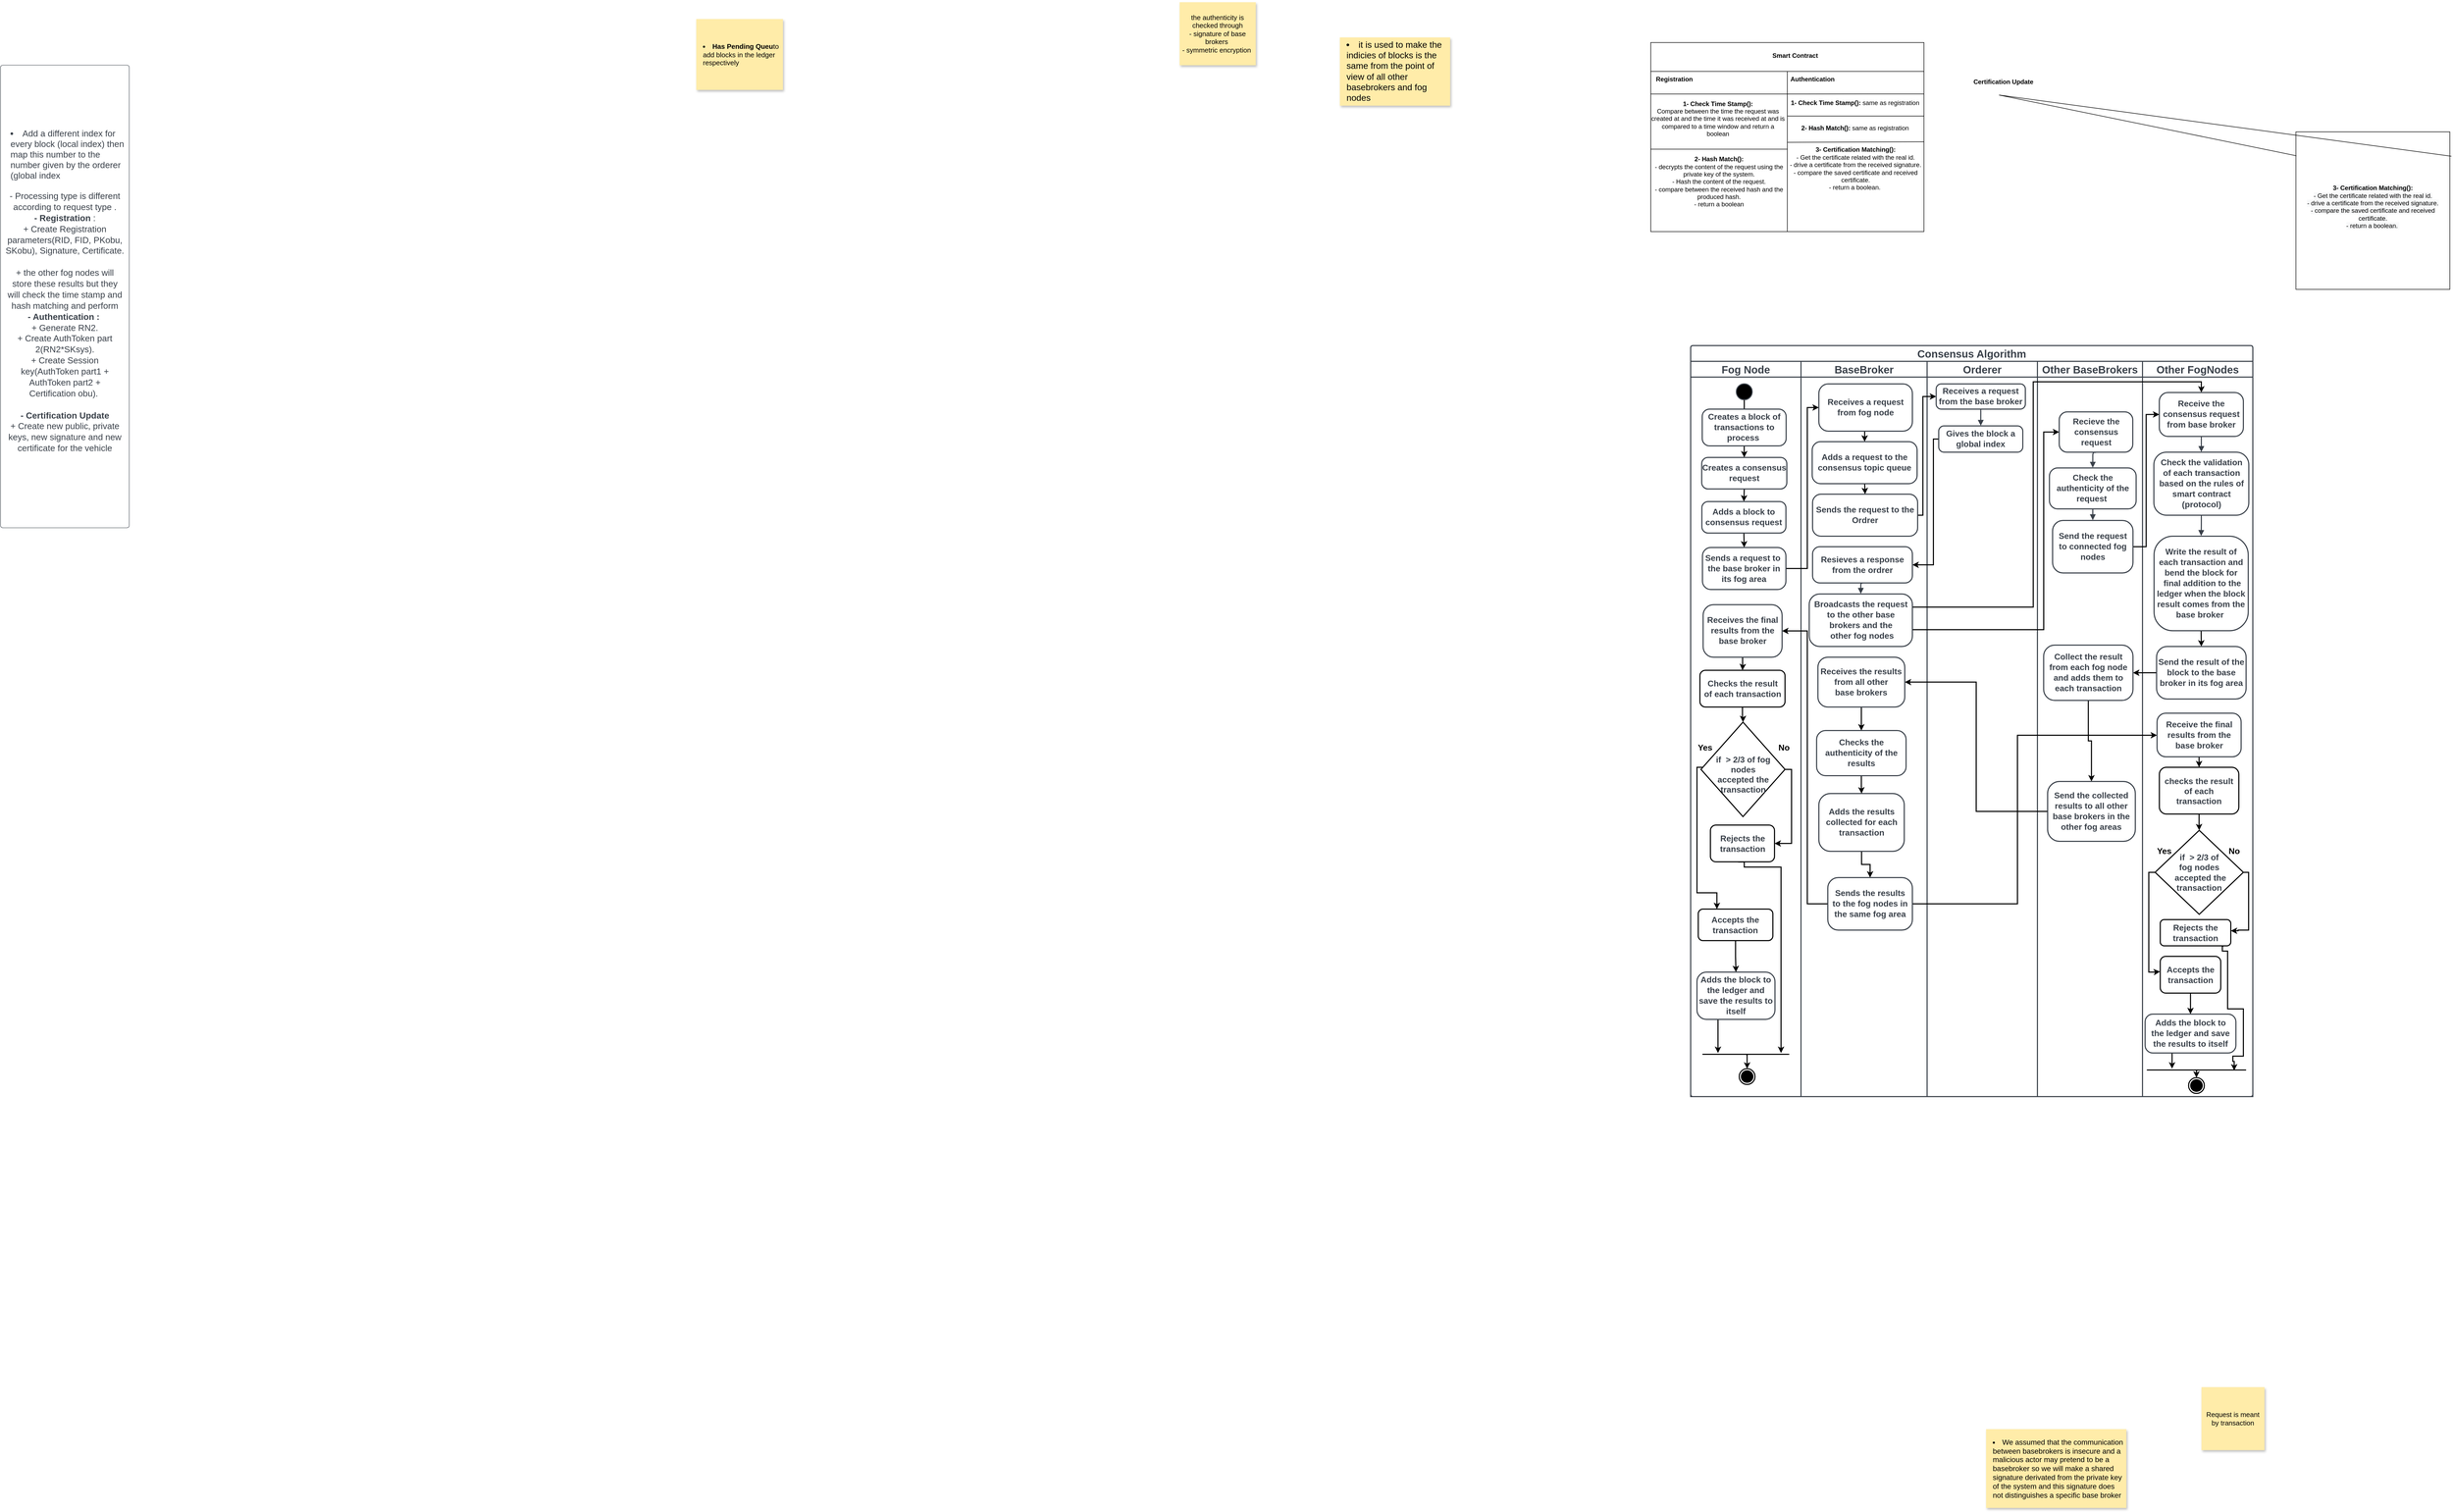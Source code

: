 <mxfile version="20.0.1" type="github" pages="2">
  <diagram id="9EqGme9XQ8Pk4LfK-jfx" name="Page-1">
    <mxGraphModel dx="3749" dy="3018" grid="1" gridSize="10" guides="1" tooltips="1" connect="1" arrows="1" fold="1" page="1" pageScale="1" pageWidth="1169" pageHeight="1654" math="0" shadow="0">
      <root>
        <mxCell id="0" />
        <mxCell id="1" parent="0" />
        <mxCell id="pPeF-HTOgFZXbcfXd0PG-1" value="Consensus Algorithm" style="swimlane;startSize=30;html=1;whiteSpace=wrap;childLayout=stackLayout;resizeParent=1;dropTarget=0;spacing=0;strokeColor=#3a414a;strokeOpacity=100;rounded=1;absoluteArcSize=1;arcSize=9;strokeWidth=2;container=1;pointerEvents=0;collapsible=0;recursiveResize=0;fontSize=20;fontColor=#3a414a;fontStyle=1;align=center;" parent="1" vertex="1">
          <mxGeometry x="2388" y="37" width="1070" height="1430" as="geometry" />
        </mxCell>
        <mxCell id="pPeF-HTOgFZXbcfXd0PG-2" value="&lt;span style=&quot;font-size: 20px;&quot;&gt;Fog Node&lt;/span&gt;" style="swimlane;html=1;whiteSpace=wrap;connectable=0;fontStyle=1;startSize=30;dropTarget=0;rounded=0;spacing=0;strokeColor=#3a414a;strokeOpacity=100;strokeWidth=2;container=1;pointerEvents=0;collapsible=0;recursiveResize=0;fontSize=20;fontColor=#3a414a;" parent="pPeF-HTOgFZXbcfXd0PG-1" vertex="1">
          <mxGeometry y="30" width="210" height="1400" as="geometry" />
        </mxCell>
        <mxCell id="pPeF-HTOgFZXbcfXd0PG-3" value="&lt;span style=&quot;font-size: 20px;&quot;&gt;BaseBroker&lt;/span&gt;" style="swimlane;html=1;whiteSpace=wrap;connectable=0;fontStyle=1;startSize=30;dropTarget=0;rounded=0;spacing=0;strokeColor=#3a414a;strokeOpacity=100;strokeWidth=2;container=1;pointerEvents=0;collapsible=0;recursiveResize=0;fontSize=20;fontColor=#3a414a;" parent="pPeF-HTOgFZXbcfXd0PG-1" vertex="1">
          <mxGeometry x="210" y="30" width="240" height="1400" as="geometry" />
        </mxCell>
        <mxCell id="pPeF-HTOgFZXbcfXd0PG-4" value="&lt;span style=&quot;font-size: 20px;&quot;&gt;Orderer&lt;/span&gt;" style="swimlane;html=1;whiteSpace=wrap;connectable=0;fontStyle=1;startSize=30;dropTarget=0;rounded=0;spacing=0;strokeColor=#3a414a;strokeOpacity=100;strokeWidth=2;container=1;pointerEvents=0;collapsible=0;recursiveResize=0;fontSize=20;fontColor=#3a414a;" parent="pPeF-HTOgFZXbcfXd0PG-1" vertex="1">
          <mxGeometry x="450" y="30" width="210" height="1400" as="geometry" />
        </mxCell>
        <mxCell id="pPeF-HTOgFZXbcfXd0PG-5" value="&lt;span style=&quot;font-size: 20px;&quot;&gt;Other BaseBrokers&lt;/span&gt;" style="swimlane;html=1;whiteSpace=wrap;connectable=0;fontStyle=1;startSize=30;dropTarget=0;rounded=0;spacing=0;strokeColor=#3a414a;strokeOpacity=100;strokeWidth=2;container=1;pointerEvents=0;collapsible=0;recursiveResize=0;fontSize=20;fontColor=#3a414a;" parent="pPeF-HTOgFZXbcfXd0PG-1" vertex="1">
          <mxGeometry x="660" y="30" width="200" height="1400" as="geometry" />
        </mxCell>
        <mxCell id="pPeF-HTOgFZXbcfXd0PG-6" value="&lt;span style=&quot;font-size: 20px;&quot;&gt;Other FogNodes&lt;/span&gt;" style="swimlane;html=1;whiteSpace=wrap;connectable=0;fontStyle=1;startSize=30;dropTarget=0;rounded=0;spacing=0;strokeColor=#3a414a;strokeOpacity=100;strokeWidth=2;container=1;pointerEvents=0;collapsible=0;recursiveResize=0;fontSize=20;fontColor=#3a414a;" parent="pPeF-HTOgFZXbcfXd0PG-1" vertex="1">
          <mxGeometry x="860" y="30" width="210" height="1400" as="geometry" />
        </mxCell>
        <mxCell id="70MOKPNWR5bHBcbS_oCV-13" value="" style="edgeStyle=orthogonalEdgeStyle;rounded=0;orthogonalLoop=1;jettySize=auto;html=1;strokeWidth=2;" parent="1" source="pPeF-HTOgFZXbcfXd0PG-7" target="pPeF-HTOgFZXbcfXd0PG-12" edge="1">
          <mxGeometry relative="1" as="geometry" />
        </mxCell>
        <mxCell id="TRnXH6oCPx6yjBUk1Vtk-3" value="" style="edgeStyle=orthogonalEdgeStyle;rounded=0;orthogonalLoop=1;jettySize=auto;html=1;strokeWidth=2;" parent="1" source="pPeF-HTOgFZXbcfXd0PG-7" target="pPeF-HTOgFZXbcfXd0PG-12" edge="1">
          <mxGeometry relative="1" as="geometry" />
        </mxCell>
        <UserObject label="" lucidchartObjectId="CdP9xf9X6418" id="pPeF-HTOgFZXbcfXd0PG-7">
          <mxCell style="html=1;overflow=block;blockSpacing=1;whiteSpace=wrap;ellipse;fillColor=#000000;fontSize=13;spacing=0;strokeColor=#3a414a;strokeOpacity=100;rounded=1;absoluteArcSize=1;arcSize=9;strokeWidth=2;" parent="1" vertex="1">
            <mxGeometry x="2475" y="110" width="30" height="30" as="geometry" />
          </mxCell>
        </UserObject>
        <mxCell id="rrN4N4hDKfbgkkzq7W36-2" style="edgeStyle=orthogonalEdgeStyle;rounded=0;orthogonalLoop=1;jettySize=auto;html=1;exitX=0.5;exitY=1;exitDx=0;exitDy=0;entryX=0.5;entryY=0;entryDx=0;entryDy=0;fontSize=16;fontStyle=1;strokeWidth=2;" parent="1" source="pPeF-HTOgFZXbcfXd0PG-8" target="pPeF-HTOgFZXbcfXd0PG-9" edge="1">
          <mxGeometry relative="1" as="geometry" />
        </mxCell>
        <mxCell id="pPeF-HTOgFZXbcfXd0PG-8" value="&lt;div style=&quot;display: flex; justify-content: center; text-align: center; align-items: baseline; font-size: 16px; line-height: 1.25; margin-top: -2px;&quot;&gt;&lt;span style=&quot;font-size: 16px;&quot;&gt;&lt;span style=&quot;font-size: 16px; color: rgb(58, 65, 74);&quot;&gt;Creates a consensus request&lt;/span&gt;&lt;/span&gt;&lt;/div&gt;" style="rounded=1;arcSize=20;whiteSpace=wrap;overflow=block;blockSpacing=1;html=1;fontSize=16;spacing=0;strokeColor=#3a414a;strokeOpacity=100;strokeWidth=2;fontStyle=1" parent="1" vertex="1">
          <mxGeometry x="2409" y="250" width="162" height="60" as="geometry" />
        </mxCell>
        <mxCell id="rrN4N4hDKfbgkkzq7W36-3" style="edgeStyle=orthogonalEdgeStyle;rounded=0;orthogonalLoop=1;jettySize=auto;html=1;exitX=0.5;exitY=1;exitDx=0;exitDy=0;entryX=0.5;entryY=0;entryDx=0;entryDy=0;fontSize=16;fontStyle=1;strokeWidth=2;" parent="1" source="pPeF-HTOgFZXbcfXd0PG-9" target="pPeF-HTOgFZXbcfXd0PG-11" edge="1">
          <mxGeometry relative="1" as="geometry" />
        </mxCell>
        <mxCell id="pPeF-HTOgFZXbcfXd0PG-9" value="&lt;div style=&quot;display: flex; justify-content: center; text-align: center; align-items: baseline; font-size: 16px; line-height: 1.25; margin-top: -2px;&quot;&gt;&lt;span style=&quot;font-size: 16px;&quot;&gt;&lt;span style=&quot;font-size: 16px; color: rgb(58, 65, 74);&quot;&gt;Adds a block to consensus request&lt;/span&gt;&lt;/span&gt;&lt;/div&gt;" style="rounded=1;arcSize=20;whiteSpace=wrap;overflow=block;blockSpacing=1;html=1;fontSize=16;spacing=0;strokeColor=#3a414a;strokeOpacity=100;strokeWidth=2;fontStyle=1" parent="1" vertex="1">
          <mxGeometry x="2409.29" y="334" width="160" height="60" as="geometry" />
        </mxCell>
        <mxCell id="rrN4N4hDKfbgkkzq7W36-4" style="edgeStyle=orthogonalEdgeStyle;rounded=0;orthogonalLoop=1;jettySize=auto;html=1;exitX=1;exitY=0.5;exitDx=0;exitDy=0;entryX=0;entryY=0.5;entryDx=0;entryDy=0;fontSize=16;fontStyle=1;strokeWidth=2;" parent="1" source="pPeF-HTOgFZXbcfXd0PG-11" target="pPeF-HTOgFZXbcfXd0PG-16" edge="1">
          <mxGeometry relative="1" as="geometry">
            <Array as="points">
              <mxPoint x="2610" y="462" />
              <mxPoint x="2610" y="155" />
            </Array>
          </mxGeometry>
        </mxCell>
        <mxCell id="pPeF-HTOgFZXbcfXd0PG-11" value="&lt;div style=&quot;display: flex; justify-content: center; text-align: center; align-items: baseline; font-size: 16px; line-height: 1.25; margin-top: -2px;&quot;&gt;&lt;span style=&quot;font-size: 16px;&quot;&gt;&lt;span style=&quot;font-size: 16px; color: rgb(58, 65, 74);&quot;&gt;Sends a request to&amp;nbsp; the base broker in its fog area&lt;/span&gt;&lt;/span&gt;&lt;/div&gt;" style="rounded=1;arcSize=20;whiteSpace=wrap;overflow=block;blockSpacing=1;html=1;fontSize=16;spacing=0;strokeColor=#3a414a;strokeOpacity=100;strokeWidth=2;fontStyle=1" parent="1" vertex="1">
          <mxGeometry x="2410.43" y="421.5" width="158.86" height="80" as="geometry" />
        </mxCell>
        <mxCell id="rrN4N4hDKfbgkkzq7W36-1" style="edgeStyle=orthogonalEdgeStyle;rounded=0;orthogonalLoop=1;jettySize=auto;html=1;exitX=0.5;exitY=1;exitDx=0;exitDy=0;entryX=0.5;entryY=0;entryDx=0;entryDy=0;fontSize=16;fontStyle=1;strokeWidth=2;" parent="1" source="pPeF-HTOgFZXbcfXd0PG-12" target="pPeF-HTOgFZXbcfXd0PG-8" edge="1">
          <mxGeometry relative="1" as="geometry" />
        </mxCell>
        <mxCell id="pPeF-HTOgFZXbcfXd0PG-12" value="&lt;div style=&quot;display: flex; justify-content: center; text-align: center; align-items: baseline; font-size: 16px; line-height: 1.25; margin-top: -2px;&quot;&gt;&lt;span style=&quot;font-size: 16px;&quot;&gt;&lt;span style=&quot;font-size: 16px; color: rgb(58, 65, 74);&quot;&gt;Creates a block of transactions to process&amp;nbsp;&lt;/span&gt;&lt;/span&gt;&lt;/div&gt;" style="rounded=1;arcSize=20;whiteSpace=wrap;overflow=block;blockSpacing=1;html=1;fontSize=16;spacing=0;strokeColor=#3a414a;strokeOpacity=100;strokeWidth=2;fontStyle=1" parent="1" vertex="1">
          <mxGeometry x="2410" y="158" width="159.71" height="70" as="geometry" />
        </mxCell>
        <mxCell id="rrN4N4hDKfbgkkzq7W36-5" style="edgeStyle=orthogonalEdgeStyle;rounded=0;orthogonalLoop=1;jettySize=auto;html=1;exitX=0.5;exitY=1;exitDx=0;exitDy=0;entryX=0.5;entryY=0;entryDx=0;entryDy=0;fontSize=16;fontStyle=1;strokeWidth=2;" parent="1" source="pPeF-HTOgFZXbcfXd0PG-16" target="pPeF-HTOgFZXbcfXd0PG-21" edge="1">
          <mxGeometry relative="1" as="geometry" />
        </mxCell>
        <mxCell id="pPeF-HTOgFZXbcfXd0PG-16" value="&lt;div style=&quot;display: flex; justify-content: center; text-align: center; align-items: baseline; font-size: 16px; line-height: 1.25; margin-top: -2px;&quot;&gt;&lt;span style=&quot;font-size: 16px;&quot;&gt;&lt;span style=&quot;font-size: 16px; color: rgb(58, 65, 74);&quot;&gt;Receives a request from fog node&lt;/span&gt;&lt;/span&gt;&lt;/div&gt;" style="rounded=1;arcSize=20;whiteSpace=wrap;overflow=block;blockSpacing=1;html=1;fontSize=16;spacing=0;strokeColor=#3a414a;strokeOpacity=100;strokeWidth=2;fontStyle=1" parent="1" vertex="1">
          <mxGeometry x="2632" y="110" width="178" height="90" as="geometry" />
        </mxCell>
        <UserObject label="&lt;ul style=&quot;margin: 0px ; padding-left: 10px ; list-style-position: inside ; list-style-type: disc&quot;&gt;&lt;li style=&quot;text-align: left ; color: #3a414a ; font-size: 16.7px&quot;&gt;&lt;span style=&quot;margin-left: 0px ; margin-top: -2px&quot;&gt;&lt;span style=&quot;font-size: 16.7px ; color: #3a414a&quot;&gt;Add a different index for every block (local index)  then  map this number to the number given by the orderer (global index&lt;/span&gt;&lt;/span&gt;&lt;/li&gt;&lt;/ul&gt;&lt;div style=&quot;display: flex ; justify-content: center ; text-align: center ; align-items: baseline ; line-height: 1.25 ; margin-top: -2px ; font-size: 0px&quot;&gt;&lt;span&gt;&lt;span style=&quot;font-size: 16.7px ; color: #3a414a&quot;&gt;&lt;br&gt;- Processing type is different according to request type .&lt;br&gt;&lt;b&gt;-&amp;nbsp;&lt;/b&gt;&lt;/span&gt;&lt;span style=&quot;color: rgb(58 , 65 , 74) ; font-size: 16.7px&quot;&gt;&lt;b&gt;Registration&amp;nbsp;&lt;/b&gt;&lt;/span&gt;&lt;span style=&quot;font-size: 16.7px ; color: #3a414a&quot;&gt;: &lt;br&gt;+ Create Registration parameters(RID, FID, PKobu, SKobu), Signature, Certificate.&lt;br&gt;&lt;br&gt;+ the other fog nodes will store these results but they will check the time stamp and hash matching and perform&lt;br&gt;&lt;b&gt;- Authentication :&amp;nbsp;&lt;/b&gt;&lt;br&gt;+ Generate RN2.&lt;br&gt;+ Create AuthToken part 2(RN2*SKsys).&lt;br&gt;+ Create Session key(AuthToken part1 + AuthToken part2 + Certification obu).&amp;nbsp;&lt;br&gt;&lt;br&gt;&lt;b&gt;- Certification Update&lt;/b&gt;&lt;br&gt;+ Create new public, private keys, new signature and new certificate for the vehicle&lt;br&gt;&lt;br&gt;&lt;/span&gt;&lt;/span&gt;&lt;span&gt;&lt;span style=&quot;font-size: 16.7px ; color: #3a414a&quot;&gt;&lt;br&gt;&lt;/span&gt;&lt;/span&gt;&lt;span&gt;&lt;span style=&quot;font-size: 16.7px ; color: #3a414a&quot;&gt;&lt;br&gt;&lt;/span&gt;&lt;/span&gt;&lt;span&gt;&lt;span style=&quot;font-size: 16.7px ; color: #3a414a&quot;&gt;&lt;br&gt;&lt;/span&gt;&lt;/span&gt;&lt;span&gt;&lt;span style=&quot;font-size: 16.7px ; color: #3a414a&quot;&gt;&lt;br&gt;&lt;/span&gt;&lt;/span&gt;&lt;span&gt;&lt;span style=&quot;font-size: 16.7px ; color: #3a414a&quot;&gt;&lt;br&gt;&lt;/span&gt;&lt;/span&gt;&lt;span&gt;&lt;span style=&quot;font-size: 16.7px ; color: #3a414a&quot;&gt;&lt;br&gt;&lt;/span&gt;&lt;/span&gt;&lt;span&gt;&lt;span style=&quot;font-size: 16.7px ; color: #3a414a&quot;&gt;&lt;br&gt;&lt;/span&gt;&lt;/span&gt;&lt;span&gt;&lt;span style=&quot;font-size: 16.7px ; color: #3a414a&quot;&gt;&lt;br&gt;&lt;/span&gt;&lt;/span&gt;&lt;span&gt;&lt;span style=&quot;font-size: 16.7px ; color: #3a414a&quot;&gt;&lt;br&gt;&lt;/span&gt;&lt;/span&gt;&lt;span&gt;&lt;span style=&quot;font-size: 16.7px ; color: #3a414a&quot;&gt;&lt;br&gt;&lt;/span&gt;&lt;/span&gt;&lt;span&gt;&lt;span style=&quot;font-size: 16.7px ; color: #3a414a&quot;&gt;&lt;br&gt;&lt;/span&gt;&lt;/span&gt;&lt;span&gt;&lt;span style=&quot;font-size: 16.7px ; color: #3a414a&quot;&gt;&lt;br&gt;&lt;/span&gt;&lt;/span&gt;&lt;span&gt;&lt;span style=&quot;font-size: 16.7px ; color: #3a414a&quot;&gt;&lt;br&gt;&lt;/span&gt;&lt;/span&gt;&lt;span&gt;&lt;span style=&quot;font-size: 16.7px ; color: #3a414a&quot;&gt;&lt;br&gt;&lt;/span&gt;&lt;/span&gt;&lt;span&gt;&lt;span style=&quot;font-size: 16.7px ; color: #3a414a&quot;&gt;&lt;br&gt;&lt;/span&gt;&lt;/span&gt;&lt;span&gt;&lt;span style=&quot;font-size: 16.7px ; color: #3a414a&quot;&gt;&lt;br&gt;&lt;/span&gt;&lt;/span&gt;&lt;span&gt;&lt;span style=&quot;font-size: 16.7px ; color: #3a414a&quot;&gt;&lt;br&gt;&lt;/span&gt;&lt;/span&gt;&lt;span&gt;&lt;span style=&quot;font-size: 16.7px ; color: #3a414a&quot;&gt;&lt;br&gt;&lt;/span&gt;&lt;/span&gt;&lt;span&gt;&lt;span style=&quot;font-size: 16.7px ; color: #3a414a&quot;&gt;&lt;br&gt;&lt;/span&gt;&lt;/span&gt;&lt;span&gt;&lt;span style=&quot;font-size: 16.7px ; color: #3a414a&quot;&gt;&lt;br&gt;&lt;/span&gt;&lt;/span&gt;&lt;span&gt;&lt;span style=&quot;font-size: 16.7px ; color: #3a414a&quot;&gt;&lt;br&gt;&lt;/span&gt;&lt;/span&gt;&lt;span&gt;&lt;span style=&quot;font-size: 16.7px ; color: #3a414a&quot;&gt;&lt;br&gt;&lt;/span&gt;&lt;/span&gt;&lt;span&gt;&lt;span style=&quot;font-size: 16.7px ; color: #3a414a&quot;&gt;&lt;br&gt;&lt;/span&gt;&lt;/span&gt;&lt;span&gt;&lt;span style=&quot;font-size: 16.7px ; color: #3a414a&quot;&gt;&lt;br&gt;&lt;/span&gt;&lt;/span&gt;&lt;span&gt;&lt;span style=&quot;font-size: 16.7px ; color: #3a414a&quot;&gt;&lt;br&gt;&lt;/span&gt;&lt;/span&gt;&lt;span&gt;&lt;br&gt;&lt;/span&gt;&lt;span&gt;&lt;span style=&quot;font-size: 16.7px ; color: #3a414a&quot;&gt;&lt;br&gt;&lt;/span&gt;&lt;/span&gt;&lt;/div&gt;" lucidchartObjectId="moP9F8FH.Dze" id="pPeF-HTOgFZXbcfXd0PG-17">
          <mxCell style="html=1;overflow=block;blockSpacing=1;whiteSpace=wrap;fontSize=13;spacing=9;strokeColor=#3a414a;strokeOpacity=100;rounded=1;absoluteArcSize=1;arcSize=9;strokeWidth=0.8;" parent="1" vertex="1">
            <mxGeometry x="-829" y="-497" width="245" height="881" as="geometry" />
          </mxCell>
        </UserObject>
        <mxCell id="rrN4N4hDKfbgkkzq7W36-6" style="edgeStyle=orthogonalEdgeStyle;rounded=0;orthogonalLoop=1;jettySize=auto;html=1;exitX=0.5;exitY=1;exitDx=0;exitDy=0;entryX=0.5;entryY=0;entryDx=0;entryDy=0;fontSize=16;fontStyle=1;strokeWidth=2;" parent="1" source="pPeF-HTOgFZXbcfXd0PG-21" target="pPeF-HTOgFZXbcfXd0PG-23" edge="1">
          <mxGeometry relative="1" as="geometry" />
        </mxCell>
        <mxCell id="pPeF-HTOgFZXbcfXd0PG-21" value="&lt;div style=&quot;display: flex; justify-content: center; text-align: center; align-items: baseline; font-size: 16px; line-height: 1.25; margin-top: -2px;&quot;&gt;&lt;span style=&quot;font-size: 16px;&quot;&gt;&lt;span style=&quot;font-size: 16px; color: rgb(58, 65, 74);&quot;&gt;Adds a request to the consensus topic queue&lt;/span&gt;&lt;/span&gt;&lt;/div&gt;" style="rounded=1;arcSize=20;whiteSpace=wrap;overflow=block;blockSpacing=1;html=1;fontSize=16;spacing=0;strokeColor=#3a414a;strokeOpacity=100;strokeWidth=2;fontStyle=1" parent="1" vertex="1">
          <mxGeometry x="2619.3" y="220" width="199.71" height="80" as="geometry" />
        </mxCell>
        <mxCell id="rrN4N4hDKfbgkkzq7W36-8" style="edgeStyle=orthogonalEdgeStyle;rounded=0;orthogonalLoop=1;jettySize=auto;html=1;exitX=1;exitY=0.5;exitDx=0;exitDy=0;entryX=0;entryY=0.5;entryDx=0;entryDy=0;strokeWidth=2;" parent="1" source="pPeF-HTOgFZXbcfXd0PG-23" target="pPeF-HTOgFZXbcfXd0PG-27" edge="1">
          <mxGeometry relative="1" as="geometry">
            <Array as="points">
              <mxPoint x="2830" y="360" />
              <mxPoint x="2830" y="134" />
            </Array>
          </mxGeometry>
        </mxCell>
        <mxCell id="pPeF-HTOgFZXbcfXd0PG-23" value="&lt;div style=&quot;display: flex; justify-content: center; text-align: center; align-items: baseline; font-size: 16px; line-height: 1.25; margin-top: -2px;&quot;&gt;&lt;span style=&quot;font-size: 16px;&quot;&gt;&lt;span style=&quot;font-size: 16px; color: rgb(58, 65, 74);&quot;&gt;Sends the request to the Ordrer&lt;/span&gt;&lt;/span&gt;&lt;/div&gt;" style="rounded=1;arcSize=20;whiteSpace=wrap;overflow=block;blockSpacing=1;html=1;fontSize=16;spacing=0;strokeColor=#3a414a;strokeOpacity=100;strokeWidth=2;fontStyle=1" parent="1" vertex="1">
          <mxGeometry x="2620" y="320" width="200" height="80" as="geometry" />
        </mxCell>
        <UserObject label="&lt;ul style=&quot;margin: 0px; padding-left: 10px;list-style-position: inside; list-style-type:disc&quot;&gt;&lt;li style=&quot;text-align:left;font-size:16.8px;&quot;&gt;&lt;span style=&quot;margin-left: 0px;margin-top: -2px;&quot;&gt;&lt;span style=&quot;font-size:16.8px;&quot;&gt;it is used to make the indicies of blocks is the same from the point of view of all other basebrokers and fog nodes&lt;/span&gt;&lt;/span&gt;&lt;/li&gt;&lt;/ul&gt;" lucidchartObjectId="7KP9td6ryeQL" id="pPeF-HTOgFZXbcfXd0PG-25">
          <mxCell style="html=1;overflow=block;blockSpacing=1;whiteSpace=wrap;shadow=1;fontSize=13;spacing=3.8;strokeColor=none;fillColor=#FFECA9;strokeWidth=0;" parent="1" vertex="1">
            <mxGeometry x="1720" y="-550" width="210" height="130" as="geometry" />
          </mxCell>
        </UserObject>
        <mxCell id="pPeF-HTOgFZXbcfXd0PG-27" value="&lt;div style=&quot;display: flex; justify-content: center; text-align: center; align-items: baseline; font-size: 16px; line-height: 1.25; margin-top: -2px;&quot;&gt;&lt;span style=&quot;font-size: 16px;&quot;&gt;&lt;span style=&quot;font-size: 16px; color: rgb(58, 65, 74);&quot;&gt;Receives a request from the base broker&lt;/span&gt;&lt;/span&gt;&lt;/div&gt;" style="rounded=1;arcSize=20;whiteSpace=wrap;overflow=block;blockSpacing=1;html=1;fontSize=16;spacing=0;strokeColor=#3a414a;strokeOpacity=100;strokeWidth=2;fontStyle=1" parent="1" vertex="1">
          <mxGeometry x="2855.29" y="110" width="169.71" height="48" as="geometry" />
        </mxCell>
        <mxCell id="rrN4N4hDKfbgkkzq7W36-9" style="edgeStyle=orthogonalEdgeStyle;rounded=0;orthogonalLoop=1;jettySize=auto;html=1;exitX=0;exitY=0.5;exitDx=0;exitDy=0;entryX=1;entryY=0.5;entryDx=0;entryDy=0;fontSize=16;fontStyle=1;strokeWidth=2;" parent="1" source="pPeF-HTOgFZXbcfXd0PG-30" target="pPeF-HTOgFZXbcfXd0PG-32" edge="1">
          <mxGeometry relative="1" as="geometry">
            <Array as="points">
              <mxPoint x="2850" y="215" />
              <mxPoint x="2850" y="455" />
            </Array>
          </mxGeometry>
        </mxCell>
        <mxCell id="pPeF-HTOgFZXbcfXd0PG-30" value="&lt;div style=&quot;display: flex; justify-content: center; text-align: center; align-items: baseline; font-size: 16px; line-height: 1.25; margin-top: -2px;&quot;&gt;&lt;span style=&quot;font-size: 16px;&quot;&gt;&lt;span style=&quot;font-size: 16px; color: rgb(58, 65, 74);&quot;&gt;Gives the block a global index&lt;/span&gt;&lt;/span&gt;&lt;/div&gt;" style="rounded=1;arcSize=20;whiteSpace=wrap;overflow=block;blockSpacing=1;html=1;fontSize=16;spacing=0;strokeColor=#3a414a;strokeOpacity=100;strokeWidth=2;fontStyle=1" parent="1" vertex="1">
          <mxGeometry x="2860.14" y="190" width="160" height="50" as="geometry" />
        </mxCell>
        <UserObject label="" lucidchartObjectId="4wQ9gFIfpN7z" id="pPeF-HTOgFZXbcfXd0PG-31">
          <mxCell style="html=1;jettySize=18;whiteSpace=wrap;overflow=block;blockSpacing=1;fontSize=16;strokeColor=#3a414a;strokeOpacity=100;strokeWidth=2;rounded=1;arcSize=12;edgeStyle=orthogonalEdgeStyle;startArrow=none;endArrow=block;endFill=1;exitX=0.5;exitY=1.006;exitPerimeter=0;entryX=0.5;entryY=-0.006;entryPerimeter=0;fontStyle=1" parent="1" source="pPeF-HTOgFZXbcfXd0PG-27" target="pPeF-HTOgFZXbcfXd0PG-30" edge="1">
            <mxGeometry width="100" height="100" relative="1" as="geometry">
              <Array as="points" />
            </mxGeometry>
          </mxCell>
        </UserObject>
        <mxCell id="pPeF-HTOgFZXbcfXd0PG-32" value="&lt;div style=&quot;display: flex; justify-content: center; text-align: center; align-items: baseline; font-size: 16px; line-height: 1.25; margin-top: -2px;&quot;&gt;&lt;span style=&quot;font-size: 16px;&quot;&gt;&lt;span style=&quot;font-size: 16px; color: rgb(58, 65, 74);&quot;&gt;Resieves a response from the ordrer&lt;/span&gt;&lt;/span&gt;&lt;/div&gt;" style="rounded=1;arcSize=20;whiteSpace=wrap;overflow=block;blockSpacing=1;html=1;fontSize=16;spacing=0;strokeColor=#3a414a;strokeOpacity=100;strokeWidth=2;fontStyle=1" parent="1" vertex="1">
          <mxGeometry x="2620" y="420" width="190" height="69" as="geometry" />
        </mxCell>
        <mxCell id="rrN4N4hDKfbgkkzq7W36-19" style="edgeStyle=orthogonalEdgeStyle;rounded=0;orthogonalLoop=1;jettySize=auto;html=1;exitX=1;exitY=0.25;exitDx=0;exitDy=0;entryX=0.5;entryY=0;entryDx=0;entryDy=0;strokeWidth=2;" parent="1" source="pPeF-HTOgFZXbcfXd0PG-34" target="pPeF-HTOgFZXbcfXd0PG-43" edge="1">
          <mxGeometry relative="1" as="geometry">
            <Array as="points">
              <mxPoint x="3040" y="535" />
              <mxPoint x="3040" y="106" />
              <mxPoint x="3360" y="106" />
            </Array>
          </mxGeometry>
        </mxCell>
        <mxCell id="rrN4N4hDKfbgkkzq7W36-21" style="edgeStyle=orthogonalEdgeStyle;rounded=0;orthogonalLoop=1;jettySize=auto;html=1;exitX=1;exitY=0.75;exitDx=0;exitDy=0;entryX=0;entryY=0.5;entryDx=0;entryDy=0;strokeWidth=2;" parent="1" source="pPeF-HTOgFZXbcfXd0PG-34" target="pPeF-HTOgFZXbcfXd0PG-37" edge="1">
          <mxGeometry relative="1" as="geometry">
            <Array as="points">
              <mxPoint x="3060" y="578" />
            </Array>
          </mxGeometry>
        </mxCell>
        <mxCell id="pPeF-HTOgFZXbcfXd0PG-34" value="&lt;div style=&quot;display: flex; justify-content: center; text-align: center; align-items: baseline; font-size: 16px; line-height: 1.25; margin-top: -2px;&quot;&gt;&lt;span style=&quot;font-size: 16px;&quot;&gt;&lt;span style=&quot;font-size: 16px; color: rgb(58, 65, 74);&quot;&gt;Broadcasts the request to the other base &lt;br&gt;brokers and the&lt;br&gt;&amp;nbsp;other fog nodes&lt;/span&gt;&lt;/span&gt;&lt;/div&gt;" style="rounded=1;arcSize=20;whiteSpace=wrap;overflow=block;blockSpacing=1;html=1;fontSize=16;spacing=0;strokeColor=#3a414a;strokeOpacity=100;strokeWidth=2;fontStyle=1" parent="1" vertex="1">
          <mxGeometry x="2613.66" y="510" width="196.34" height="100" as="geometry" />
        </mxCell>
        <UserObject label="" lucidchartObjectId="czQ9E5rsv8D2" id="pPeF-HTOgFZXbcfXd0PG-35">
          <mxCell style="html=1;jettySize=18;whiteSpace=wrap;overflow=block;blockSpacing=1;fontSize=16;strokeColor=#3a414a;strokeOpacity=100;strokeWidth=2;rounded=1;arcSize=12;edgeStyle=orthogonalEdgeStyle;startArrow=none;endArrow=block;endFill=1;exitX=0.5;exitY=1.005;exitPerimeter=0;entryX=0.5;entryY=-0.004;entryPerimeter=0;fontStyle=1" parent="1" source="pPeF-HTOgFZXbcfXd0PG-32" target="pPeF-HTOgFZXbcfXd0PG-34" edge="1">
            <mxGeometry width="100" height="100" relative="1" as="geometry">
              <Array as="points" />
            </mxGeometry>
          </mxCell>
        </UserObject>
        <UserObject label="&lt;ul style=&quot;margin: 0px; padding-left: 10px;list-style-position: inside; list-style-type:disc&quot;&gt;&lt;li style=&quot;text-align:left;&quot;&gt;&lt;span style=&quot;margin-left: 0px;margin-top: -2px;&quot;&gt;&lt;span style=&quot;font-size:13px;font-weight: bold;&quot;&gt;Has Pending Queu&lt;/span&gt;&lt;span style=&quot;font-size:13px;&quot;&gt;to add blocks in the ledger respectively&lt;/span&gt;&lt;/span&gt;&lt;/li&gt;&lt;/ul&gt;" lucidchartObjectId="m5P9grkiVBAP" id="pPeF-HTOgFZXbcfXd0PG-36">
          <mxCell style="html=1;overflow=block;blockSpacing=1;whiteSpace=wrap;shadow=1;fontSize=13;spacing=3.8;strokeColor=none;fillColor=#FFECA9;strokeWidth=0;" parent="1" vertex="1">
            <mxGeometry x="495" y="-585" width="165" height="135" as="geometry" />
          </mxCell>
        </UserObject>
        <mxCell id="pPeF-HTOgFZXbcfXd0PG-37" value="&lt;div style=&quot;display: flex; justify-content: center; text-align: center; align-items: baseline; font-size: 16px; line-height: 1.25; margin-top: -2px;&quot;&gt;&lt;span style=&quot;font-size: 16px;&quot;&gt;&lt;span style=&quot;font-size: 16px; color: rgb(58, 65, 74);&quot;&gt;Recieve the consensus request &lt;/span&gt;&lt;/span&gt;&lt;/div&gt;" style="rounded=1;arcSize=20;whiteSpace=wrap;overflow=block;blockSpacing=1;html=1;fontSize=16;spacing=0;strokeColor=#3a414a;strokeOpacity=100;strokeWidth=2;fontStyle=1" parent="1" vertex="1">
          <mxGeometry x="3089.5" y="163.25" width="140" height="76.75" as="geometry" />
        </mxCell>
        <mxCell id="pPeF-HTOgFZXbcfXd0PG-39" value="&lt;div style=&quot;display: flex; justify-content: center; text-align: center; align-items: baseline; font-size: 16px; line-height: 1.25; margin-top: -2px;&quot;&gt;&lt;span style=&quot;font-size: 16px;&quot;&gt;&lt;span style=&quot;font-size: 16px; color: rgb(58, 65, 74);&quot;&gt;Check the authenticity of the request&amp;nbsp;&lt;/span&gt;&lt;/span&gt;&lt;/div&gt;" style="rounded=1;arcSize=20;whiteSpace=wrap;overflow=block;blockSpacing=1;html=1;fontSize=16;spacing=0;strokeColor=#3a414a;strokeOpacity=100;strokeWidth=2;fontStyle=1" parent="1" vertex="1">
          <mxGeometry x="3070.87" y="270" width="165" height="78" as="geometry" />
        </mxCell>
        <UserObject label="" lucidchartObjectId="YFQ9fexnf5_q" id="pPeF-HTOgFZXbcfXd0PG-40">
          <mxCell style="html=1;jettySize=18;whiteSpace=wrap;overflow=block;blockSpacing=1;fontSize=16;strokeColor=#3a414a;strokeOpacity=100;strokeWidth=2;rounded=1;arcSize=12;edgeStyle=orthogonalEdgeStyle;startArrow=none;endArrow=block;endFill=1;exitX=0.5;exitY=1.005;exitPerimeter=0;entryX=0.5;entryY=-0.005;entryPerimeter=0;fontStyle=1" parent="1" source="pPeF-HTOgFZXbcfXd0PG-37" target="pPeF-HTOgFZXbcfXd0PG-39" edge="1">
            <mxGeometry width="100" height="100" relative="1" as="geometry">
              <Array as="points" />
            </mxGeometry>
          </mxCell>
        </UserObject>
        <mxCell id="rrN4N4hDKfbgkkzq7W36-23" style="edgeStyle=orthogonalEdgeStyle;rounded=0;orthogonalLoop=1;jettySize=auto;html=1;exitX=1;exitY=0.5;exitDx=0;exitDy=0;entryX=0;entryY=0.5;entryDx=0;entryDy=0;fontSize=16;fontStyle=1;strokeWidth=2;" parent="1" source="pPeF-HTOgFZXbcfXd0PG-41" target="pPeF-HTOgFZXbcfXd0PG-43" edge="1">
          <mxGeometry relative="1" as="geometry" />
        </mxCell>
        <mxCell id="pPeF-HTOgFZXbcfXd0PG-41" value="&lt;div style=&quot;display: flex; justify-content: center; text-align: center; align-items: baseline; font-size: 16px; line-height: 1.25; margin-top: -2px;&quot;&gt;&lt;span style=&quot;font-size: 16px;&quot;&gt;&lt;span style=&quot;font-size: 16px; color: rgb(58, 65, 74);&quot;&gt;Send the request &lt;br&gt;to connected fog nodes&lt;/span&gt;&lt;/span&gt;&lt;/div&gt;" style="rounded=1;arcSize=20;whiteSpace=wrap;overflow=block;blockSpacing=1;html=1;fontSize=16;spacing=0;strokeColor=#3a414a;strokeOpacity=100;strokeWidth=2;fontStyle=1" parent="1" vertex="1">
          <mxGeometry x="3076.87" y="370" width="153" height="100" as="geometry" />
        </mxCell>
        <UserObject label="" lucidchartObjectId="CHQ9NxxEP6VY" id="pPeF-HTOgFZXbcfXd0PG-42">
          <mxCell style="html=1;jettySize=18;whiteSpace=wrap;overflow=block;blockSpacing=1;fontSize=16;strokeColor=#3a414a;strokeOpacity=100;strokeWidth=2;rounded=1;arcSize=12;edgeStyle=orthogonalEdgeStyle;startArrow=none;endArrow=block;endFill=1;exitX=0.5;exitY=1.005;exitPerimeter=0;entryX=0.5;entryY=-0.005;entryPerimeter=0;fontStyle=1" parent="1" source="pPeF-HTOgFZXbcfXd0PG-39" target="pPeF-HTOgFZXbcfXd0PG-41" edge="1">
            <mxGeometry width="100" height="100" relative="1" as="geometry">
              <Array as="points" />
            </mxGeometry>
          </mxCell>
        </UserObject>
        <mxCell id="pPeF-HTOgFZXbcfXd0PG-43" value="&lt;div style=&quot;display: flex; justify-content: center; text-align: center; align-items: baseline; font-size: 16px; line-height: 1.25; margin-top: -2px;&quot;&gt;&lt;span style=&quot;font-size: 16px;&quot;&gt;&lt;span style=&quot;font-size: 16px; color: rgb(58, 65, 74);&quot;&gt;Receive the consensus request from base broker&lt;/span&gt;&lt;/span&gt;&lt;/div&gt;" style="rounded=1;arcSize=20;whiteSpace=wrap;overflow=block;blockSpacing=1;html=1;fontSize=16;spacing=0;strokeColor=#3a414a;strokeOpacity=100;strokeWidth=2;fontStyle=1" parent="1" vertex="1">
          <mxGeometry x="3280" y="126.36" width="160" height="83.64" as="geometry" />
        </mxCell>
        <mxCell id="pPeF-HTOgFZXbcfXd0PG-45" value="&lt;div style=&quot;display: flex; justify-content: center; text-align: center; align-items: baseline; font-size: 16px; line-height: 1.25; margin-top: -2px;&quot;&gt;&lt;span style=&quot;font-size: 16px;&quot;&gt;&lt;span style=&quot;font-size: 16px; color: rgb(58, 65, 74);&quot;&gt;Check the validation &lt;br&gt;of each transaction based on the rules of smart contract (protocol)&lt;/span&gt;&lt;/span&gt;&lt;/div&gt;" style="rounded=1;arcSize=20;whiteSpace=wrap;overflow=block;blockSpacing=1;html=1;fontSize=16;spacing=0;strokeColor=#3a414a;strokeOpacity=100;strokeWidth=2;fontStyle=1" parent="1" vertex="1">
          <mxGeometry x="3269.64" y="240" width="180.72" height="120" as="geometry" />
        </mxCell>
        <UserObject label="" lucidchartObjectId="BMQ9BipFtnNu" id="pPeF-HTOgFZXbcfXd0PG-46">
          <mxCell style="html=1;jettySize=18;whiteSpace=wrap;overflow=block;blockSpacing=1;fontSize=16;strokeColor=#3a414a;strokeOpacity=100;strokeWidth=2;rounded=1;arcSize=12;edgeStyle=orthogonalEdgeStyle;startArrow=none;endArrow=block;endFill=1;exitX=0.5;exitY=1.004;exitPerimeter=0;entryX=0.5;entryY=-0.003;entryPerimeter=0;fontStyle=1" parent="1" source="pPeF-HTOgFZXbcfXd0PG-43" target="pPeF-HTOgFZXbcfXd0PG-45" edge="1">
            <mxGeometry width="100" height="100" relative="1" as="geometry">
              <Array as="points" />
            </mxGeometry>
          </mxCell>
        </UserObject>
        <UserObject label="&lt;ul style=&quot;margin: 0px; padding-left: 10px;list-style-position: inside; list-style-type:disc&quot;&gt;&lt;li style=&quot;text-align: left;&quot;&gt;&lt;span style=&quot;margin-left: 0px; margin-top: -2px;&quot;&gt;&lt;font style=&quot;font-size: 14px;&quot;&gt;We assumed that the communication between basebrokers is insecure and a malicious actor may pretend to be a basebroker so we will make a shared signature derivated from the private key of the system and this signature does not distinguishes a specific base broker&lt;/font&gt;&lt;/span&gt;&lt;/li&gt;&lt;/ul&gt;" lucidchartObjectId="YCP9lDjcPJco" id="pPeF-HTOgFZXbcfXd0PG-47">
          <mxCell style="html=1;overflow=block;blockSpacing=1;whiteSpace=wrap;shadow=1;fontSize=13;spacing=3.8;strokeColor=none;fillColor=#FFECA9;strokeWidth=0;" parent="1" vertex="1">
            <mxGeometry x="2950" y="2100" width="267" height="150" as="geometry" />
          </mxCell>
        </UserObject>
        <UserObject label="Request is meant by transaction" lucidchartObjectId="HMQ988gk.g1M" id="pPeF-HTOgFZXbcfXd0PG-48">
          <mxCell style="html=1;overflow=block;blockSpacing=1;whiteSpace=wrap;shadow=1;fontSize=13;spacing=3.8;strokeColor=none;fillColor=#FFECA9;strokeWidth=0;" parent="1" vertex="1">
            <mxGeometry x="3360" y="2020" width="120" height="120" as="geometry" />
          </mxCell>
        </UserObject>
        <mxCell id="rrN4N4hDKfbgkkzq7W36-22" style="edgeStyle=orthogonalEdgeStyle;rounded=0;orthogonalLoop=1;jettySize=auto;html=1;exitX=0.5;exitY=1;exitDx=0;exitDy=0;entryX=0.5;entryY=0;entryDx=0;entryDy=0;fontSize=16;fontStyle=1;strokeWidth=2;" parent="1" source="pPeF-HTOgFZXbcfXd0PG-49" target="pPeF-HTOgFZXbcfXd0PG-52" edge="1">
          <mxGeometry relative="1" as="geometry" />
        </mxCell>
        <mxCell id="pPeF-HTOgFZXbcfXd0PG-49" value="&lt;div style=&quot;display: flex; justify-content: center; text-align: center; align-items: baseline; font-size: 16px; line-height: 1.25; margin-top: -2px;&quot;&gt;&lt;span style=&quot;font-size: 16px;&quot;&gt;&lt;span style=&quot;font-size: 16px; color: rgb(58, 65, 74);&quot;&gt;Write the result of &lt;br&gt;each transaction and bend the block for&lt;br&gt;&amp;nbsp;final addition to the ledger when the block result comes from the base broker&amp;nbsp;&lt;/span&gt;&lt;/span&gt;&lt;/div&gt;" style="rounded=1;arcSize=20;whiteSpace=wrap;overflow=block;blockSpacing=1;html=1;fontSize=16;spacing=0;strokeColor=#3a414a;strokeOpacity=100;strokeWidth=2;fontStyle=1" parent="1" vertex="1">
          <mxGeometry x="3270" y="400" width="179.28" height="180" as="geometry" />
        </mxCell>
        <UserObject label="" lucidchartObjectId="zNQ9Hi1Wu8Fh" id="pPeF-HTOgFZXbcfXd0PG-50">
          <mxCell style="html=1;jettySize=18;whiteSpace=wrap;overflow=block;blockSpacing=1;fontSize=16;strokeColor=#3a414a;strokeOpacity=100;strokeWidth=2;rounded=1;arcSize=12;edgeStyle=orthogonalEdgeStyle;startArrow=none;endArrow=block;endFill=1;exitX=0.5;exitY=1.003;exitPerimeter=0;entryX=0.5;entryY=-0.003;entryPerimeter=0;fontStyle=1" parent="1" source="pPeF-HTOgFZXbcfXd0PG-45" target="pPeF-HTOgFZXbcfXd0PG-49" edge="1">
            <mxGeometry width="100" height="100" relative="1" as="geometry">
              <Array as="points" />
            </mxGeometry>
          </mxCell>
        </UserObject>
        <mxCell id="rrN4N4hDKfbgkkzq7W36-24" style="edgeStyle=orthogonalEdgeStyle;rounded=0;orthogonalLoop=1;jettySize=auto;html=1;exitX=0;exitY=0.5;exitDx=0;exitDy=0;entryX=1;entryY=0.5;entryDx=0;entryDy=0;fontSize=16;fontStyle=1;strokeWidth=2;" parent="1" source="pPeF-HTOgFZXbcfXd0PG-52" target="q8GRIB_LQ3VLVeIIKjB8-3" edge="1">
          <mxGeometry relative="1" as="geometry" />
        </mxCell>
        <mxCell id="pPeF-HTOgFZXbcfXd0PG-52" value="&lt;div style=&quot;display: flex; justify-content: center; text-align: center; align-items: baseline; font-size: 16px; line-height: 1.25; margin-top: -2px;&quot;&gt;&lt;span style=&quot;font-size: 16px;&quot;&gt;&lt;span style=&quot;font-size: 16px; color: rgb(58, 65, 74);&quot;&gt;Send the result of the block to the base broker in its fog area&lt;/span&gt;&lt;/span&gt;&lt;/div&gt;" style="rounded=1;arcSize=20;whiteSpace=wrap;overflow=block;blockSpacing=1;html=1;fontSize=16;spacing=0;strokeColor=#3a414a;strokeOpacity=100;strokeWidth=2;fontStyle=1" parent="1" vertex="1">
          <mxGeometry x="3274.82" y="610" width="170.36" height="100" as="geometry" />
        </mxCell>
        <mxCell id="q8GRIB_LQ3VLVeIIKjB8-6" style="edgeStyle=orthogonalEdgeStyle;rounded=0;orthogonalLoop=1;jettySize=auto;html=1;exitX=0.5;exitY=1;exitDx=0;exitDy=0;fontSize=16;fontStyle=1;strokeWidth=2;" parent="1" source="q8GRIB_LQ3VLVeIIKjB8-3" target="q8GRIB_LQ3VLVeIIKjB8-5" edge="1">
          <mxGeometry relative="1" as="geometry" />
        </mxCell>
        <mxCell id="q8GRIB_LQ3VLVeIIKjB8-3" value="&lt;div style=&quot;display: flex; justify-content: center; text-align: center; align-items: baseline; line-height: 1.25; margin-top: -2px; font-size: 16px;&quot;&gt;&lt;font color=&quot;#3a414a&quot; style=&quot;font-size: 16px;&quot;&gt;&lt;span style=&quot;font-size: 16px;&quot;&gt;Collect the result &lt;br&gt;from each fog node and adds them to each transaction&lt;/span&gt;&lt;/font&gt;&lt;/div&gt;" style="rounded=1;arcSize=20;whiteSpace=wrap;overflow=block;blockSpacing=1;html=1;fontSize=16;spacing=0;strokeColor=#3a414a;strokeOpacity=100;strokeWidth=2;fontStyle=1" parent="1" vertex="1">
          <mxGeometry x="3059.87" y="607.4" width="170" height="105.2" as="geometry" />
        </mxCell>
        <mxCell id="rrN4N4hDKfbgkkzq7W36-14" style="edgeStyle=orthogonalEdgeStyle;rounded=0;orthogonalLoop=1;jettySize=auto;html=1;exitX=0;exitY=0.5;exitDx=0;exitDy=0;entryX=1;entryY=0.5;entryDx=0;entryDy=0;fontSize=16;fontStyle=1;strokeWidth=2;" parent="1" source="q8GRIB_LQ3VLVeIIKjB8-5" target="q8GRIB_LQ3VLVeIIKjB8-7" edge="1">
          <mxGeometry relative="1" as="geometry" />
        </mxCell>
        <mxCell id="q8GRIB_LQ3VLVeIIKjB8-5" value="&lt;div style=&quot;display: flex; justify-content: center; text-align: center; align-items: baseline; font-size: 16px; line-height: 1.25; margin-top: -2px;&quot;&gt;&lt;span style=&quot;font-size: 16px;&quot;&gt;&lt;span style=&quot;font-size: 16px; color: rgb(58, 65, 74);&quot;&gt;Send the collected results to all other base brokers in the other fog areas&lt;/span&gt;&lt;/span&gt;&lt;/div&gt;" style="rounded=1;arcSize=20;whiteSpace=wrap;overflow=block;blockSpacing=1;html=1;fontSize=16;spacing=0;strokeColor=#3a414a;strokeOpacity=100;strokeWidth=2;fontStyle=1" parent="1" vertex="1">
          <mxGeometry x="3067.43" y="867" width="166.88" height="114" as="geometry" />
        </mxCell>
        <mxCell id="q8GRIB_LQ3VLVeIIKjB8-12" style="edgeStyle=orthogonalEdgeStyle;rounded=0;orthogonalLoop=1;jettySize=auto;html=1;exitX=0.5;exitY=1;exitDx=0;exitDy=0;entryX=0.5;entryY=0;entryDx=0;entryDy=0;fontSize=16;fontStyle=1;strokeWidth=2;" parent="1" source="q8GRIB_LQ3VLVeIIKjB8-9" target="q8GRIB_LQ3VLVeIIKjB8-11" edge="1">
          <mxGeometry relative="1" as="geometry" />
        </mxCell>
        <mxCell id="q8GRIB_LQ3VLVeIIKjB8-9" value="&lt;div style=&quot;display: flex; justify-content: center; text-align: center; align-items: baseline; font-size: 16px; line-height: 1.25; margin-top: -2px;&quot;&gt;&lt;span style=&quot;font-size: 16px;&quot;&gt;&lt;span style=&quot;font-size: 16px; color: rgb(58, 65, 74);&quot;&gt;Adds the results collected for each transaction&lt;/span&gt;&lt;/span&gt;&lt;/div&gt;" style="rounded=1;arcSize=20;whiteSpace=wrap;overflow=block;blockSpacing=1;html=1;fontSize=16;spacing=0;strokeColor=#3a414a;strokeOpacity=100;strokeWidth=2;fontStyle=1" parent="1" vertex="1">
          <mxGeometry x="2632" y="890" width="162.56" height="110" as="geometry" />
        </mxCell>
        <mxCell id="rrN4N4hDKfbgkkzq7W36-27" style="edgeStyle=orthogonalEdgeStyle;rounded=0;orthogonalLoop=1;jettySize=auto;html=1;exitX=0;exitY=0.5;exitDx=0;exitDy=0;entryX=1;entryY=0.5;entryDx=0;entryDy=0;fontSize=16;fontStyle=1;strokeWidth=2;" parent="1" source="q8GRIB_LQ3VLVeIIKjB8-11" target="q8GRIB_LQ3VLVeIIKjB8-13" edge="1">
          <mxGeometry relative="1" as="geometry">
            <Array as="points">
              <mxPoint x="2610" y="1100" />
              <mxPoint x="2610" y="580" />
            </Array>
          </mxGeometry>
        </mxCell>
        <mxCell id="rrN4N4hDKfbgkkzq7W36-28" style="edgeStyle=orthogonalEdgeStyle;rounded=0;orthogonalLoop=1;jettySize=auto;html=1;exitX=1;exitY=0.5;exitDx=0;exitDy=0;entryX=0;entryY=0.5;entryDx=0;entryDy=0;fontSize=16;fontStyle=1;strokeWidth=2;" parent="1" source="q8GRIB_LQ3VLVeIIKjB8-11" target="q8GRIB_LQ3VLVeIIKjB8-32" edge="1">
          <mxGeometry relative="1" as="geometry">
            <Array as="points">
              <mxPoint x="3010" y="1100" />
              <mxPoint x="3010" y="779" />
              <mxPoint x="3276" y="779" />
            </Array>
          </mxGeometry>
        </mxCell>
        <mxCell id="q8GRIB_LQ3VLVeIIKjB8-11" value="&lt;div style=&quot;display: flex; justify-content: center; text-align: center; align-items: baseline; font-size: 16px; line-height: 1.25; margin-top: -2px;&quot;&gt;&lt;span style=&quot;font-size: 16px;&quot;&gt;&lt;span style=&quot;font-size: 16px; color: rgb(58, 65, 74);&quot;&gt;Sends the results &lt;br&gt;to the fog nodes in the same fog area&lt;/span&gt;&lt;/span&gt;&lt;/div&gt;" style="rounded=1;arcSize=20;whiteSpace=wrap;overflow=block;blockSpacing=1;html=1;fontSize=16;spacing=0;strokeColor=#3a414a;strokeOpacity=100;strokeWidth=2;fontStyle=1" parent="1" vertex="1">
          <mxGeometry x="2649" y="1050" width="161" height="100" as="geometry" />
        </mxCell>
        <mxCell id="fG0DEoOPEAgGeP1NJMmE-7" style="edgeStyle=orthogonalEdgeStyle;rounded=0;orthogonalLoop=1;jettySize=auto;html=1;entryX=0.5;entryY=0;entryDx=0;entryDy=0;fontSize=16;fontStyle=1;strokeWidth=2;" edge="1" parent="1" source="q8GRIB_LQ3VLVeIIKjB8-13" target="fG0DEoOPEAgGeP1NJMmE-6">
          <mxGeometry relative="1" as="geometry" />
        </mxCell>
        <mxCell id="q8GRIB_LQ3VLVeIIKjB8-13" value="&lt;div style=&quot;display: flex; justify-content: center; text-align: center; align-items: baseline; font-size: 16px; line-height: 1.25; margin-top: -2px;&quot;&gt;&lt;span style=&quot;font-size: 16px;&quot;&gt;&lt;span style=&quot;font-size: 16px; color: rgb(58, 65, 74);&quot;&gt;Receives the final results from the base broker&lt;/span&gt;&lt;/span&gt;&lt;/div&gt;" style="rounded=1;arcSize=20;whiteSpace=wrap;overflow=block;blockSpacing=1;html=1;fontSize=16;spacing=0;strokeColor=#3a414a;strokeOpacity=100;strokeWidth=2;fontStyle=1" parent="1" vertex="1">
          <mxGeometry x="2411.71" y="530.4" width="150.29" height="100" as="geometry" />
        </mxCell>
        <mxCell id="q8GRIB_LQ3VLVeIIKjB8-21" style="edgeStyle=orthogonalEdgeStyle;rounded=0;orthogonalLoop=1;jettySize=auto;html=1;exitX=0;exitY=0.5;exitDx=0;exitDy=0;entryX=0.25;entryY=0;entryDx=0;entryDy=0;fontSize=16;fontStyle=1;strokeWidth=2;" parent="1" source="q8GRIB_LQ3VLVeIIKjB8-16" target="q8GRIB_LQ3VLVeIIKjB8-20" edge="1">
          <mxGeometry relative="1" as="geometry">
            <mxPoint x="2320.29" y="1591" as="targetPoint" />
            <Array as="points">
              <mxPoint x="2413" y="840" />
              <mxPoint x="2400" y="840" />
              <mxPoint x="2400" y="1079" />
              <mxPoint x="2438" y="1079" />
            </Array>
          </mxGeometry>
        </mxCell>
        <mxCell id="rrN4N4hDKfbgkkzq7W36-30" style="edgeStyle=orthogonalEdgeStyle;rounded=0;orthogonalLoop=1;jettySize=auto;html=1;exitX=1;exitY=0.5;exitDx=0;exitDy=0;entryX=1;entryY=0.5;entryDx=0;entryDy=0;fontSize=16;fontStyle=1;strokeWidth=2;" parent="1" source="q8GRIB_LQ3VLVeIIKjB8-16" target="q8GRIB_LQ3VLVeIIKjB8-24" edge="1">
          <mxGeometry relative="1" as="geometry">
            <Array as="points">
              <mxPoint x="2580" y="844" />
              <mxPoint x="2580" y="985" />
            </Array>
          </mxGeometry>
        </mxCell>
        <mxCell id="q8GRIB_LQ3VLVeIIKjB8-16" value="&lt;span style=&quot;color: rgb(58, 65, 74); font-size: 16px;&quot;&gt;&lt;font style=&quot;font-size: 16px;&quot;&gt;&lt;span style=&quot;font-size: 16px;&quot;&gt;&lt;br style=&quot;font-size: 16px;&quot;&gt;if&amp;nbsp; &amp;gt; 2/3 of fog &lt;br&gt;nodes &lt;br style=&quot;font-size: 16px;&quot;&gt;accepted the &lt;br style=&quot;font-size: 16px;&quot;&gt;transaction&lt;/span&gt;&lt;/font&gt;&lt;/span&gt;" style="rhombus;whiteSpace=wrap;html=1;fontSize=16;fontStyle=1;strokeWidth=2;" parent="1" vertex="1">
          <mxGeometry x="2407.58" y="754" width="160" height="180" as="geometry" />
        </mxCell>
        <mxCell id="q8GRIB_LQ3VLVeIIKjB8-28" style="edgeStyle=orthogonalEdgeStyle;rounded=0;orthogonalLoop=1;jettySize=auto;html=1;exitX=0.5;exitY=1;exitDx=0;exitDy=0;entryX=0.5;entryY=0;entryDx=0;entryDy=0;fontSize=16;fontStyle=1;strokeWidth=2;" parent="1" source="q8GRIB_LQ3VLVeIIKjB8-20" target="q8GRIB_LQ3VLVeIIKjB8-27" edge="1">
          <mxGeometry relative="1" as="geometry" />
        </mxCell>
        <mxCell id="q8GRIB_LQ3VLVeIIKjB8-20" value="&lt;span style=&quot;color: rgb(58, 65, 74); font-size: 16px;&quot;&gt;Accepts the transaction&lt;/span&gt;" style="rounded=1;whiteSpace=wrap;html=1;fontSize=16;fontStyle=1;strokeWidth=2;" parent="1" vertex="1">
          <mxGeometry x="2402.43" y="1110" width="142" height="60" as="geometry" />
        </mxCell>
        <mxCell id="q8GRIB_LQ3VLVeIIKjB8-22" value="Yes" style="text;html=1;strokeColor=none;fillColor=none;align=center;verticalAlign=middle;whiteSpace=wrap;rounded=0;fontSize=16;fontStyle=1;strokeWidth=2;" parent="1" vertex="1">
          <mxGeometry x="2402.43" y="792" width="27" height="20" as="geometry" />
        </mxCell>
        <mxCell id="rrN4N4hDKfbgkkzq7W36-34" style="edgeStyle=orthogonalEdgeStyle;rounded=0;orthogonalLoop=1;jettySize=auto;html=1;exitX=0.433;exitY=1.003;exitDx=0;exitDy=0;exitPerimeter=0;fontSize=16;fontStyle=1;strokeWidth=2;" parent="1" source="q8GRIB_LQ3VLVeIIKjB8-24" target="q8GRIB_LQ3VLVeIIKjB8-47" edge="1">
          <mxGeometry relative="1" as="geometry">
            <mxPoint x="2560" y="1490" as="targetPoint" />
            <Array as="points">
              <mxPoint x="2490" y="1020" />
              <mxPoint x="2490" y="1030" />
              <mxPoint x="2560" y="1030" />
            </Array>
          </mxGeometry>
        </mxCell>
        <mxCell id="q8GRIB_LQ3VLVeIIKjB8-24" value="&lt;font color=&quot;#3a414a&quot; style=&quot;font-size: 16px;&quot;&gt;&lt;span style=&quot;font-size: 16px;&quot;&gt;Rejects the transaction&lt;/span&gt;&lt;/font&gt;" style="rounded=1;whiteSpace=wrap;html=1;fontSize=16;fontStyle=1;strokeWidth=2;" parent="1" vertex="1">
          <mxGeometry x="2425.58" y="950" width="122" height="70" as="geometry" />
        </mxCell>
        <mxCell id="rrN4N4hDKfbgkkzq7W36-31" style="edgeStyle=orthogonalEdgeStyle;rounded=0;orthogonalLoop=1;jettySize=auto;html=1;exitX=0.25;exitY=1;exitDx=0;exitDy=0;fontSize=16;fontStyle=1;strokeWidth=2;" parent="1" source="q8GRIB_LQ3VLVeIIKjB8-27" target="q8GRIB_LQ3VLVeIIKjB8-47" edge="1">
          <mxGeometry relative="1" as="geometry">
            <mxPoint x="2438" y="1500" as="targetPoint" />
            <Array as="points">
              <mxPoint x="2440" y="1320" />
            </Array>
          </mxGeometry>
        </mxCell>
        <mxCell id="q8GRIB_LQ3VLVeIIKjB8-27" value="&lt;div style=&quot;display: flex; justify-content: center; text-align: center; align-items: baseline; font-size: 16px; line-height: 1.25; margin-top: -2px;&quot;&gt;&lt;span style=&quot;font-size: 16px;&quot;&gt;&lt;span style=&quot;font-size: 16px; color: rgb(58, 65, 74);&quot;&gt;Adds the block to the ledger and save the results to itself&lt;/span&gt;&lt;/span&gt;&lt;/div&gt;" style="rounded=1;arcSize=20;whiteSpace=wrap;overflow=block;blockSpacing=1;html=1;fontSize=16;spacing=0;strokeColor=#3a414a;strokeOpacity=100;strokeWidth=2;fontStyle=1" parent="1" vertex="1">
          <mxGeometry x="2400" y="1230" width="148.43" height="90" as="geometry" />
        </mxCell>
        <mxCell id="q8GRIB_LQ3VLVeIIKjB8-29" value="" style="ellipse;html=1;shape=endState;fillColor=#000000;strokeColor=#000000;fontSize=16;fontStyle=1;strokeWidth=2;" parent="1" vertex="1">
          <mxGeometry x="2480.43" y="1413.89" width="30" height="30" as="geometry" />
        </mxCell>
        <mxCell id="fG0DEoOPEAgGeP1NJMmE-10" style="edgeStyle=orthogonalEdgeStyle;rounded=0;orthogonalLoop=1;jettySize=auto;html=1;fontSize=16;fontStyle=1;strokeWidth=2;" edge="1" parent="1" source="q8GRIB_LQ3VLVeIIKjB8-32" target="fG0DEoOPEAgGeP1NJMmE-9">
          <mxGeometry relative="1" as="geometry" />
        </mxCell>
        <mxCell id="q8GRIB_LQ3VLVeIIKjB8-32" value="&lt;div style=&quot;display: flex; justify-content: center; text-align: center; align-items: baseline; font-size: 16px; line-height: 1.25; margin-top: -2px;&quot;&gt;&lt;span style=&quot;font-size: 16px;&quot;&gt;&lt;span style=&quot;font-size: 16px; color: rgb(58, 65, 74);&quot;&gt;Receive the final results from the base broker&lt;/span&gt;&lt;/span&gt;&lt;/div&gt;" style="rounded=1;arcSize=20;whiteSpace=wrap;overflow=block;blockSpacing=1;html=1;fontSize=16;spacing=0;strokeColor=#3a414a;strokeOpacity=100;strokeWidth=2;fontStyle=1" parent="1" vertex="1">
          <mxGeometry x="3275.73" y="737" width="160" height="83" as="geometry" />
        </mxCell>
        <mxCell id="q8GRIB_LQ3VLVeIIKjB8-34" style="edgeStyle=orthogonalEdgeStyle;rounded=0;orthogonalLoop=1;jettySize=auto;html=1;exitX=0.5;exitY=1;exitDx=0;exitDy=0;entryX=0.5;entryY=0;entryDx=0;entryDy=0;" parent="1" edge="1">
          <mxGeometry relative="1" as="geometry">
            <mxPoint x="1460" y="1460" as="sourcePoint" />
          </mxGeometry>
        </mxCell>
        <mxCell id="q8GRIB_LQ3VLVeIIKjB8-47" value="" style="line;strokeWidth=2;fillColor=none;align=left;verticalAlign=middle;spacingTop=-1;spacingLeft=3;spacingRight=3;rotatable=0;labelPosition=right;points=[];portConstraint=eastwest;fontSize=16;fontStyle=1" parent="1" vertex="1">
          <mxGeometry x="2410.43" y="1384" width="165.15" height="5" as="geometry" />
        </mxCell>
        <mxCell id="70MOKPNWR5bHBcbS_oCV-25" style="edgeStyle=orthogonalEdgeStyle;rounded=0;orthogonalLoop=1;jettySize=auto;html=1;entryX=0.5;entryY=0;entryDx=0;entryDy=0;fontSize=16;fontStyle=1;strokeWidth=2;" parent="1" source="q8GRIB_LQ3VLVeIIKjB8-60" target="q8GRIB_LQ3VLVeIIKjB8-9" edge="1">
          <mxGeometry relative="1" as="geometry" />
        </mxCell>
        <mxCell id="q8GRIB_LQ3VLVeIIKjB8-60" value="&lt;div style=&quot;display: flex; justify-content: center; text-align: center; align-items: baseline; font-size: 16px; line-height: 1.25; margin-top: -2px;&quot;&gt;&lt;span style=&quot;font-size: 16px;&quot;&gt;&lt;span style=&quot;font-size: 16px; color: rgb(58, 65, 74);&quot;&gt;Checks the authenticity of the results&lt;/span&gt;&lt;/span&gt;&lt;/div&gt;" style="rounded=1;arcSize=20;whiteSpace=wrap;overflow=block;blockSpacing=1;html=1;fontSize=16;spacing=0;strokeColor=#3a414a;strokeOpacity=100;strokeWidth=2;fontStyle=1" parent="1" vertex="1">
          <mxGeometry x="2627.71" y="770" width="170.29" height="86" as="geometry" />
        </mxCell>
        <UserObject label="the authenticity is checked through&lt;br&gt;- signature of base brokers&amp;nbsp;&lt;br&gt;- symmetric encryption&amp;nbsp;" lucidchartObjectId="HMQ988gk.g1M" id="q8GRIB_LQ3VLVeIIKjB8-63">
          <mxCell style="html=1;overflow=block;blockSpacing=1;whiteSpace=wrap;shadow=1;fontSize=13;spacing=3.8;strokeColor=none;fillColor=#FFECA9;strokeWidth=0;" parent="1" vertex="1">
            <mxGeometry x="1415" y="-617" width="145" height="120" as="geometry" />
          </mxCell>
        </UserObject>
        <mxCell id="q8GRIB_LQ3VLVeIIKjB8-66" value="" style="rounded=0;whiteSpace=wrap;html=1;" parent="1" vertex="1">
          <mxGeometry x="2312" y="-540" width="520" height="360" as="geometry" />
        </mxCell>
        <mxCell id="q8GRIB_LQ3VLVeIIKjB8-67" value="&lt;b&gt;Smart Contract&lt;/b&gt;" style="text;html=1;strokeColor=none;fillColor=none;align=center;verticalAlign=middle;whiteSpace=wrap;rounded=0;" parent="1" vertex="1">
          <mxGeometry x="2542" y="-530" width="90" height="30" as="geometry" />
        </mxCell>
        <mxCell id="q8GRIB_LQ3VLVeIIKjB8-68" value="" style="endArrow=none;html=1;rounded=0;" parent="1" edge="1">
          <mxGeometry width="50" height="50" relative="1" as="geometry">
            <mxPoint x="2312" y="-485" as="sourcePoint" />
            <mxPoint x="2832" y="-485" as="targetPoint" />
          </mxGeometry>
        </mxCell>
        <mxCell id="q8GRIB_LQ3VLVeIIKjB8-69" value="" style="endArrow=none;html=1;rounded=0;exitX=0.5;exitY=1;exitDx=0;exitDy=0;" parent="1" source="q8GRIB_LQ3VLVeIIKjB8-66" edge="1">
          <mxGeometry width="50" height="50" relative="1" as="geometry">
            <mxPoint x="2282" y="-335" as="sourcePoint" />
            <mxPoint x="2572" y="-485" as="targetPoint" />
          </mxGeometry>
        </mxCell>
        <mxCell id="q8GRIB_LQ3VLVeIIKjB8-70" value="&lt;b&gt;Registration&lt;/b&gt;" style="text;html=1;strokeColor=none;fillColor=none;align=center;verticalAlign=middle;whiteSpace=wrap;rounded=0;" parent="1" vertex="1">
          <mxGeometry x="2312" y="-490" width="90" height="40" as="geometry" />
        </mxCell>
        <mxCell id="q8GRIB_LQ3VLVeIIKjB8-71" value="&lt;b&gt;Authentication&lt;/b&gt;" style="text;html=1;strokeColor=none;fillColor=none;align=center;verticalAlign=middle;whiteSpace=wrap;rounded=0;" parent="1" vertex="1">
          <mxGeometry x="2570" y="-490" width="100" height="40" as="geometry" />
        </mxCell>
        <mxCell id="q8GRIB_LQ3VLVeIIKjB8-72" value="&lt;b&gt;1- Check Time Stamp():&lt;/b&gt;&lt;br&gt;Compare between the time the request was created at and the time it was received at and is compared to a time window and return a boolean" style="text;html=1;strokeColor=none;fillColor=none;align=center;verticalAlign=middle;whiteSpace=wrap;rounded=0;" parent="1" vertex="1">
          <mxGeometry x="2310" y="-420" width="260" height="50" as="geometry" />
        </mxCell>
        <mxCell id="q8GRIB_LQ3VLVeIIKjB8-73" value="&lt;b&gt;2- Hash Match():&lt;/b&gt;&lt;br&gt;- decrypts the content of the request using the private key of the system.&lt;br&gt;- Hash the content of the request.&lt;br&gt;- compare between the received hash and the produced hash.&lt;br&gt;- return a boolean" style="text;html=1;strokeColor=none;fillColor=none;align=center;verticalAlign=middle;whiteSpace=wrap;rounded=0;" parent="1" vertex="1">
          <mxGeometry x="2312" y="-320" width="260" height="90" as="geometry" />
        </mxCell>
        <mxCell id="q8GRIB_LQ3VLVeIIKjB8-74" value="" style="endArrow=none;html=1;rounded=0;entryX=1;entryY=0.272;entryDx=0;entryDy=0;entryPerimeter=0;" parent="1" target="q8GRIB_LQ3VLVeIIKjB8-66" edge="1">
          <mxGeometry width="50" height="50" relative="1" as="geometry">
            <mxPoint x="2312" y="-442" as="sourcePoint" />
            <mxPoint x="2422" y="-390" as="targetPoint" />
          </mxGeometry>
        </mxCell>
        <mxCell id="q8GRIB_LQ3VLVeIIKjB8-75" value="" style="endArrow=none;html=1;rounded=0;" parent="1" edge="1">
          <mxGeometry width="50" height="50" relative="1" as="geometry">
            <mxPoint x="2312" y="-337" as="sourcePoint" />
            <mxPoint x="2572" y="-337" as="targetPoint" />
          </mxGeometry>
        </mxCell>
        <mxCell id="q8GRIB_LQ3VLVeIIKjB8-76" value="&lt;b&gt;1- Check Time Stamp(): &lt;/b&gt;same as registration" style="text;html=1;strokeColor=none;fillColor=none;align=center;verticalAlign=middle;whiteSpace=wrap;rounded=0;" parent="1" vertex="1">
          <mxGeometry x="2570" y="-440" width="262" height="30" as="geometry" />
        </mxCell>
        <mxCell id="q8GRIB_LQ3VLVeIIKjB8-77" value="&lt;br&gt;&lt;br&gt;&lt;b style=&quot;color: rgb(0 , 0 , 0) ; font-family: &amp;#34;helvetica&amp;#34; ; font-size: 12px ; font-style: normal ; letter-spacing: normal ; text-align: center ; text-indent: 0px ; text-transform: none ; word-spacing: 0px ; background-color: rgb(248 , 249 , 250)&quot;&gt;2- Hash Match():&amp;nbsp;&lt;/b&gt;same as registration&lt;br style=&quot;color: rgb(0 , 0 , 0) ; font-family: &amp;#34;helvetica&amp;#34; ; font-size: 12px ; font-style: normal ; font-weight: 400 ; letter-spacing: normal ; text-align: center ; text-indent: 0px ; text-transform: none ; word-spacing: 0px ; background-color: rgb(248 , 249 , 250)&quot;&gt;&lt;br&gt;" style="text;html=1;strokeColor=none;fillColor=none;align=center;verticalAlign=middle;whiteSpace=wrap;rounded=0;" parent="1" vertex="1">
          <mxGeometry x="2571" y="-400" width="260" height="30" as="geometry" />
        </mxCell>
        <mxCell id="q8GRIB_LQ3VLVeIIKjB8-78" value="&lt;b&gt;3- Certification Matching():&lt;/b&gt;&lt;br&gt;- Get the certificate related with the real id.&lt;br&gt;- drive a certificate from the received signature.&lt;br&gt;- compare the saved certificate and received certificate.&lt;br&gt;- return a boolean.&amp;nbsp;" style="text;html=1;strokeColor=none;fillColor=none;align=center;verticalAlign=middle;whiteSpace=wrap;rounded=0;" parent="1" vertex="1">
          <mxGeometry x="2572" y="-340" width="260" height="80" as="geometry" />
        </mxCell>
        <mxCell id="q8GRIB_LQ3VLVeIIKjB8-79" value="" style="endArrow=none;html=1;rounded=0;" parent="1" edge="1">
          <mxGeometry width="50" height="50" relative="1" as="geometry">
            <mxPoint x="2572" y="-400" as="sourcePoint" />
            <mxPoint x="2832" y="-400" as="targetPoint" />
          </mxGeometry>
        </mxCell>
        <mxCell id="q8GRIB_LQ3VLVeIIKjB8-80" value="" style="endArrow=none;html=1;rounded=0;entryX=1.001;entryY=0.525;entryDx=0;entryDy=0;entryPerimeter=0;" parent="1" target="q8GRIB_LQ3VLVeIIKjB8-66" edge="1">
          <mxGeometry width="50" height="50" relative="1" as="geometry">
            <mxPoint x="2572" y="-350" as="sourcePoint" />
            <mxPoint x="2752" y="-380" as="targetPoint" />
          </mxGeometry>
        </mxCell>
        <mxCell id="o1kDmngT1EuIltLsT5cY-1" value="&#xa;&lt;b style=&quot;color: rgb(0, 0, 0); font-family: Helvetica; font-size: 12px; font-style: normal; font-variant-ligatures: normal; font-variant-caps: normal; letter-spacing: normal; orphans: 2; text-align: center; text-indent: 0px; text-transform: none; widows: 2; word-spacing: 0px; -webkit-text-stroke-width: 0px; background-color: rgb(248, 249, 250); text-decoration-thickness: initial; text-decoration-style: initial; text-decoration-color: initial;&quot;&gt;3- Certification Matching():&lt;/b&gt;&lt;br style=&quot;color: rgb(0, 0, 0); font-family: Helvetica; font-size: 12px; font-style: normal; font-variant-ligatures: normal; font-variant-caps: normal; font-weight: 400; letter-spacing: normal; orphans: 2; text-align: center; text-indent: 0px; text-transform: none; widows: 2; word-spacing: 0px; -webkit-text-stroke-width: 0px; background-color: rgb(248, 249, 250); text-decoration-thickness: initial; text-decoration-style: initial; text-decoration-color: initial;&quot;&gt;&lt;span style=&quot;color: rgb(0, 0, 0); font-family: Helvetica; font-size: 12px; font-style: normal; font-variant-ligatures: normal; font-variant-caps: normal; font-weight: 400; letter-spacing: normal; orphans: 2; text-align: center; text-indent: 0px; text-transform: none; widows: 2; word-spacing: 0px; -webkit-text-stroke-width: 0px; background-color: rgb(248, 249, 250); text-decoration-thickness: initial; text-decoration-style: initial; text-decoration-color: initial; float: none; display: inline !important;&quot;&gt;- Get the certificate related with the real id.&lt;/span&gt;&lt;br style=&quot;color: rgb(0, 0, 0); font-family: Helvetica; font-size: 12px; font-style: normal; font-variant-ligatures: normal; font-variant-caps: normal; font-weight: 400; letter-spacing: normal; orphans: 2; text-align: center; text-indent: 0px; text-transform: none; widows: 2; word-spacing: 0px; -webkit-text-stroke-width: 0px; background-color: rgb(248, 249, 250); text-decoration-thickness: initial; text-decoration-style: initial; text-decoration-color: initial;&quot;&gt;&lt;span style=&quot;color: rgb(0, 0, 0); font-family: Helvetica; font-size: 12px; font-style: normal; font-variant-ligatures: normal; font-variant-caps: normal; font-weight: 400; letter-spacing: normal; orphans: 2; text-align: center; text-indent: 0px; text-transform: none; widows: 2; word-spacing: 0px; -webkit-text-stroke-width: 0px; background-color: rgb(248, 249, 250); text-decoration-thickness: initial; text-decoration-style: initial; text-decoration-color: initial; float: none; display: inline !important;&quot;&gt;- drive a certificate from the received signature.&lt;/span&gt;&lt;br style=&quot;color: rgb(0, 0, 0); font-family: Helvetica; font-size: 12px; font-style: normal; font-variant-ligatures: normal; font-variant-caps: normal; font-weight: 400; letter-spacing: normal; orphans: 2; text-align: center; text-indent: 0px; text-transform: none; widows: 2; word-spacing: 0px; -webkit-text-stroke-width: 0px; background-color: rgb(248, 249, 250); text-decoration-thickness: initial; text-decoration-style: initial; text-decoration-color: initial;&quot;&gt;&lt;span style=&quot;color: rgb(0, 0, 0); font-family: Helvetica; font-size: 12px; font-style: normal; font-variant-ligatures: normal; font-variant-caps: normal; font-weight: 400; letter-spacing: normal; orphans: 2; text-align: center; text-indent: 0px; text-transform: none; widows: 2; word-spacing: 0px; -webkit-text-stroke-width: 0px; background-color: rgb(248, 249, 250); text-decoration-thickness: initial; text-decoration-style: initial; text-decoration-color: initial; float: none; display: inline !important;&quot;&gt;- compare the saved certificate and received certificate.&lt;/span&gt;&lt;br style=&quot;color: rgb(0, 0, 0); font-family: Helvetica; font-size: 12px; font-style: normal; font-variant-ligatures: normal; font-variant-caps: normal; font-weight: 400; letter-spacing: normal; orphans: 2; text-align: center; text-indent: 0px; text-transform: none; widows: 2; word-spacing: 0px; -webkit-text-stroke-width: 0px; background-color: rgb(248, 249, 250); text-decoration-thickness: initial; text-decoration-style: initial; text-decoration-color: initial;&quot;&gt;&lt;span style=&quot;color: rgb(0, 0, 0); font-family: Helvetica; font-size: 12px; font-style: normal; font-variant-ligatures: normal; font-variant-caps: normal; font-weight: 400; letter-spacing: normal; orphans: 2; text-align: center; text-indent: 0px; text-transform: none; widows: 2; word-spacing: 0px; -webkit-text-stroke-width: 0px; background-color: rgb(248, 249, 250); text-decoration-thickness: initial; text-decoration-style: initial; text-decoration-color: initial; float: none; display: inline !important;&quot;&gt;- return a boolean.&amp;nbsp;&lt;/span&gt;&#xa;&#xa;" style="rounded=0;whiteSpace=wrap;html=1;" parent="1" vertex="1">
          <mxGeometry x="3540" y="-370" width="293" height="300" as="geometry" />
        </mxCell>
        <mxCell id="o1kDmngT1EuIltLsT5cY-6" value="" style="endArrow=none;html=1;rounded=0;exitX=1.01;exitY=0.155;exitDx=0;exitDy=0;entryX=0.003;entryY=0.152;entryDx=0;entryDy=0;entryPerimeter=0;exitPerimeter=0;" parent="1" source="o1kDmngT1EuIltLsT5cY-1" target="o1kDmngT1EuIltLsT5cY-1" edge="1">
          <mxGeometry width="50" height="50" relative="1" as="geometry">
            <mxPoint x="2715" y="-360" as="sourcePoint" />
            <mxPoint x="2855" y="-410" as="targetPoint" />
            <Array as="points">
              <mxPoint x="2975" y="-440" />
            </Array>
          </mxGeometry>
        </mxCell>
        <mxCell id="o1kDmngT1EuIltLsT5cY-7" value="&lt;b&gt;Certification Update&amp;nbsp;&lt;/b&gt;" style="text;html=1;strokeColor=none;fillColor=none;align=center;verticalAlign=middle;whiteSpace=wrap;rounded=0;" parent="1" vertex="1">
          <mxGeometry x="2885" y="-480" width="200" height="30" as="geometry" />
        </mxCell>
        <mxCell id="rrN4N4hDKfbgkkzq7W36-25" style="edgeStyle=orthogonalEdgeStyle;rounded=0;orthogonalLoop=1;jettySize=auto;html=1;exitX=0.5;exitY=1;exitDx=0;exitDy=0;entryX=0.5;entryY=0;entryDx=0;entryDy=0;fontSize=16;fontStyle=1;strokeWidth=2;" parent="1" source="q8GRIB_LQ3VLVeIIKjB8-7" target="q8GRIB_LQ3VLVeIIKjB8-60" edge="1">
          <mxGeometry relative="1" as="geometry" />
        </mxCell>
        <mxCell id="rrN4N4hDKfbgkkzq7W36-33" style="edgeStyle=orthogonalEdgeStyle;rounded=0;orthogonalLoop=1;jettySize=auto;html=1;entryX=0.5;entryY=0;entryDx=0;entryDy=0;exitX=0.507;exitY=0.822;exitDx=0;exitDy=0;exitPerimeter=0;fontSize=16;fontStyle=1;strokeWidth=2;" parent="1" source="q8GRIB_LQ3VLVeIIKjB8-47" target="q8GRIB_LQ3VLVeIIKjB8-29" edge="1">
          <mxGeometry relative="1" as="geometry">
            <mxPoint x="2494.85" y="1567.11" as="sourcePoint" />
            <mxPoint x="2494.85" y="1590.11" as="targetPoint" />
          </mxGeometry>
        </mxCell>
        <mxCell id="rrN4N4hDKfbgkkzq7W36-50" style="edgeStyle=orthogonalEdgeStyle;rounded=0;orthogonalLoop=1;jettySize=auto;html=1;exitX=0;exitY=0.5;exitDx=0;exitDy=0;fontSize=16;fontStyle=1;entryX=-0.003;entryY=0.415;entryDx=0;entryDy=0;entryPerimeter=0;strokeWidth=2;" parent="1" source="rrN4N4hDKfbgkkzq7W36-52" target="rrN4N4hDKfbgkkzq7W36-54" edge="1">
          <mxGeometry relative="1" as="geometry">
            <mxPoint x="3270" y="1230" as="targetPoint" />
            <Array as="points">
              <mxPoint x="3260" y="1040" />
              <mxPoint x="3260" y="1230" />
              <mxPoint x="3270" y="1230" />
            </Array>
          </mxGeometry>
        </mxCell>
        <mxCell id="fG0DEoOPEAgGeP1NJMmE-15" style="edgeStyle=orthogonalEdgeStyle;rounded=0;orthogonalLoop=1;jettySize=auto;html=1;fontSize=16;fontStyle=1;entryX=1;entryY=0.426;entryDx=0;entryDy=0;entryPerimeter=0;strokeWidth=2;" edge="1" parent="1" source="rrN4N4hDKfbgkkzq7W36-52" target="rrN4N4hDKfbgkkzq7W36-57">
          <mxGeometry relative="1" as="geometry">
            <mxPoint x="3430" y="1160" as="targetPoint" />
            <Array as="points">
              <mxPoint x="3450" y="1040" />
              <mxPoint x="3450" y="1150" />
              <mxPoint x="3430" y="1150" />
              <mxPoint x="3430" y="1151" />
            </Array>
          </mxGeometry>
        </mxCell>
        <mxCell id="rrN4N4hDKfbgkkzq7W36-52" value="&lt;span style=&quot;color: rgb(58, 65, 74); font-size: 16px;&quot;&gt;&lt;font style=&quot;font-size: 16px;&quot;&gt;&lt;span style=&quot;font-size: 16px;&quot;&gt;if&amp;nbsp; &amp;gt; 2/3 of &lt;br&gt;fog nodes&lt;br style=&quot;font-size: 16px;&quot;&gt;&amp;nbsp;accepted the transaction&lt;/span&gt;&lt;/font&gt;&lt;/span&gt;" style="rhombus;whiteSpace=wrap;html=1;fontSize=16;fontStyle=1;strokeWidth=2;" parent="1" vertex="1">
          <mxGeometry x="3272" y="960" width="168" height="160" as="geometry" />
        </mxCell>
        <mxCell id="rrN4N4hDKfbgkkzq7W36-53" style="edgeStyle=orthogonalEdgeStyle;rounded=0;orthogonalLoop=1;jettySize=auto;html=1;exitX=0.5;exitY=1;exitDx=0;exitDy=0;entryX=0.5;entryY=0;entryDx=0;entryDy=0;fontSize=16;fontStyle=1;strokeWidth=2;" parent="1" source="rrN4N4hDKfbgkkzq7W36-54" target="rrN4N4hDKfbgkkzq7W36-59" edge="1">
          <mxGeometry relative="1" as="geometry" />
        </mxCell>
        <mxCell id="rrN4N4hDKfbgkkzq7W36-54" value="&lt;span style=&quot;color: rgb(58, 65, 74); font-size: 16px;&quot;&gt;Accepts the transaction&lt;/span&gt;" style="rounded=1;whiteSpace=wrap;html=1;fontSize=16;fontStyle=1;strokeWidth=2;" parent="1" vertex="1">
          <mxGeometry x="3281.77" y="1200" width="115.18" height="70" as="geometry" />
        </mxCell>
        <mxCell id="rrN4N4hDKfbgkkzq7W36-55" value="Yes" style="text;html=1;strokeColor=none;fillColor=none;align=center;verticalAlign=middle;whiteSpace=wrap;rounded=0;fontSize=16;fontStyle=1;strokeWidth=2;" parent="1" vertex="1">
          <mxGeometry x="3275.73" y="988.56" width="27" height="20" as="geometry" />
        </mxCell>
        <mxCell id="rrN4N4hDKfbgkkzq7W36-56" style="edgeStyle=orthogonalEdgeStyle;rounded=0;orthogonalLoop=1;jettySize=auto;html=1;exitX=0.893;exitY=1.018;exitDx=0;exitDy=0;exitPerimeter=0;fontSize=16;fontStyle=1;entryX=0.88;entryY=0.704;entryDx=0;entryDy=0;entryPerimeter=0;strokeWidth=2;" parent="1" source="rrN4N4hDKfbgkkzq7W36-57" target="rrN4N4hDKfbgkkzq7W36-61" edge="1">
          <mxGeometry relative="1" as="geometry">
            <mxPoint x="3410" y="1400" as="targetPoint" />
            <Array as="points">
              <mxPoint x="3400" y="1181" />
              <mxPoint x="3400" y="1190" />
              <mxPoint x="3410" y="1190" />
              <mxPoint x="3410" y="1300" />
              <mxPoint x="3440" y="1300" />
              <mxPoint x="3440" y="1390" />
              <mxPoint x="3420" y="1390" />
              <mxPoint x="3420" y="1400" />
              <mxPoint x="3422" y="1400" />
            </Array>
          </mxGeometry>
        </mxCell>
        <mxCell id="rrN4N4hDKfbgkkzq7W36-57" value="&lt;font color=&quot;#3a414a&quot; style=&quot;font-size: 16px;&quot;&gt;&lt;span style=&quot;font-size: 16px;&quot;&gt;Rejects the transaction&lt;/span&gt;&lt;/font&gt;" style="rounded=1;whiteSpace=wrap;html=1;fontSize=16;fontStyle=1;strokeWidth=2;" parent="1" vertex="1">
          <mxGeometry x="3281.77" y="1130" width="134.27" height="50" as="geometry" />
        </mxCell>
        <mxCell id="rrN4N4hDKfbgkkzq7W36-58" style="edgeStyle=orthogonalEdgeStyle;rounded=0;orthogonalLoop=1;jettySize=auto;html=1;exitX=0.25;exitY=1;exitDx=0;exitDy=0;entryX=0.254;entryY=-0.035;entryDx=0;entryDy=0;entryPerimeter=0;fontSize=16;fontStyle=1;strokeWidth=2;" parent="1" source="rrN4N4hDKfbgkkzq7W36-59" target="rrN4N4hDKfbgkkzq7W36-61" edge="1">
          <mxGeometry relative="1" as="geometry" />
        </mxCell>
        <mxCell id="rrN4N4hDKfbgkkzq7W36-59" value="&lt;div style=&quot;display: flex; justify-content: center; text-align: center; align-items: baseline; font-size: 16px; line-height: 1.25; margin-top: -2px;&quot;&gt;&lt;span style=&quot;font-size: 16px;&quot;&gt;&lt;span style=&quot;font-size: 16px; color: rgb(58, 65, 74);&quot;&gt;Adds the block to &lt;br&gt;the ledger and save the results to itself&lt;/span&gt;&lt;/span&gt;&lt;/div&gt;" style="rounded=1;arcSize=20;whiteSpace=wrap;overflow=block;blockSpacing=1;html=1;fontSize=16;spacing=0;strokeColor=#3a414a;strokeOpacity=100;strokeWidth=2;fontStyle=1" parent="1" vertex="1">
          <mxGeometry x="3252.93" y="1310" width="172.86" height="74" as="geometry" />
        </mxCell>
        <mxCell id="rrN4N4hDKfbgkkzq7W36-60" value="" style="ellipse;html=1;shape=endState;fillColor=#000000;strokeColor=#000000;fontSize=16;fontStyle=1;strokeWidth=2;" parent="1" vertex="1">
          <mxGeometry x="3335.73" y="1431" width="30" height="30" as="geometry" />
        </mxCell>
        <mxCell id="rrN4N4hDKfbgkkzq7W36-61" value="" style="line;strokeWidth=2;fillColor=none;align=left;verticalAlign=middle;spacingTop=-1;spacingLeft=3;spacingRight=3;rotatable=0;labelPosition=right;points=[];portConstraint=eastwest;fontSize=16;fontStyle=1" parent="1" vertex="1">
          <mxGeometry x="3256.27" y="1413.89" width="188.91" height="5" as="geometry" />
        </mxCell>
        <mxCell id="rrN4N4hDKfbgkkzq7W36-62" style="edgeStyle=orthogonalEdgeStyle;rounded=0;orthogonalLoop=1;jettySize=auto;html=1;entryX=0.5;entryY=0;entryDx=0;entryDy=0;exitX=0.507;exitY=0.822;exitDx=0;exitDy=0;exitPerimeter=0;fontSize=16;fontStyle=1;strokeWidth=2;" parent="1" source="rrN4N4hDKfbgkkzq7W36-61" target="rrN4N4hDKfbgkkzq7W36-60" edge="1">
          <mxGeometry relative="1" as="geometry">
            <mxPoint x="3355.73" y="1577" as="sourcePoint" />
            <mxPoint x="3355.73" y="1600" as="targetPoint" />
          </mxGeometry>
        </mxCell>
        <mxCell id="q8GRIB_LQ3VLVeIIKjB8-7" value="&lt;div style=&quot;display: flex; justify-content: center; text-align: center; align-items: baseline; font-size: 16px; line-height: 1.25; margin-top: -2px;&quot;&gt;&lt;span style=&quot;font-size: 16px;&quot;&gt;&lt;span style=&quot;font-size: 16px; color: rgb(58, 65, 74);&quot;&gt;Receives the results from all other &lt;br&gt;base brokers&lt;/span&gt;&lt;/span&gt;&lt;/div&gt;" style="rounded=1;arcSize=20;whiteSpace=wrap;overflow=block;blockSpacing=1;html=1;fontSize=16;spacing=0;strokeColor=#3a414a;strokeOpacity=100;strokeWidth=2;fontStyle=1" parent="1" vertex="1">
          <mxGeometry x="2630.21" y="630.4" width="165.29" height="94.8" as="geometry" />
        </mxCell>
        <mxCell id="fG0DEoOPEAgGeP1NJMmE-8" style="edgeStyle=orthogonalEdgeStyle;rounded=0;orthogonalLoop=1;jettySize=auto;html=1;fontSize=16;fontStyle=1;strokeWidth=2;" edge="1" parent="1" source="fG0DEoOPEAgGeP1NJMmE-6" target="q8GRIB_LQ3VLVeIIKjB8-16">
          <mxGeometry relative="1" as="geometry" />
        </mxCell>
        <mxCell id="fG0DEoOPEAgGeP1NJMmE-6" value="&lt;span style=&quot;color: rgb(58, 65, 74); font-size: 16px;&quot;&gt;Checks the result&lt;br style=&quot;font-size: 16px;&quot;&gt;of each transaction&lt;/span&gt;" style="rounded=1;whiteSpace=wrap;html=1;fontSize=16;fontStyle=1;strokeWidth=2;" vertex="1" parent="1">
          <mxGeometry x="2405.58" y="655.2" width="162" height="70" as="geometry" />
        </mxCell>
        <mxCell id="fG0DEoOPEAgGeP1NJMmE-11" style="edgeStyle=orthogonalEdgeStyle;rounded=0;orthogonalLoop=1;jettySize=auto;html=1;entryX=0.5;entryY=0;entryDx=0;entryDy=0;fontSize=16;fontStyle=1;strokeWidth=2;" edge="1" parent="1" source="fG0DEoOPEAgGeP1NJMmE-9" target="rrN4N4hDKfbgkkzq7W36-52">
          <mxGeometry relative="1" as="geometry" />
        </mxCell>
        <mxCell id="fG0DEoOPEAgGeP1NJMmE-9" value="&lt;span style=&quot;color: rgb(58, 65, 74); font-size: 16px;&quot;&gt;checks the result&lt;br style=&quot;font-size: 16px;&quot;&gt;of each &lt;br&gt;transaction&lt;/span&gt;" style="rounded=1;whiteSpace=wrap;html=1;fontSize=16;fontStyle=1;strokeWidth=2;" vertex="1" parent="1">
          <mxGeometry x="3280.11" y="840" width="151.23" height="89" as="geometry" />
        </mxCell>
        <mxCell id="fG0DEoOPEAgGeP1NJMmE-16" value="&amp;nbsp;No" style="text;html=1;strokeColor=none;fillColor=none;align=center;verticalAlign=middle;whiteSpace=wrap;rounded=0;fontSize=16;fontStyle=1;strokeWidth=2;" vertex="1" parent="1">
          <mxGeometry x="2550" y="792" width="27" height="20" as="geometry" />
        </mxCell>
        <mxCell id="fG0DEoOPEAgGeP1NJMmE-19" value="&amp;nbsp;No" style="text;html=1;strokeColor=none;fillColor=none;align=center;verticalAlign=middle;whiteSpace=wrap;rounded=0;fontSize=16;fontStyle=1;strokeWidth=2;" vertex="1" parent="1">
          <mxGeometry x="3406.5" y="988.56" width="27" height="20" as="geometry" />
        </mxCell>
      </root>
    </mxGraphModel>
  </diagram>
  <diagram id="nEIkq7rOZnmmm_SUAdJ2" name="Page-2">
    <mxGraphModel dx="3134" dy="1287" grid="1" gridSize="10" guides="1" tooltips="1" connect="1" arrows="1" fold="1" page="1" pageScale="1" pageWidth="827" pageHeight="1169" background="none" math="0" shadow="0">
      <root>
        <mxCell id="0" />
        <mxCell id="1" parent="0" />
        <mxCell id="LWNT2Hc2u9H2vIDEjf3Q-1" value="" style="endArrow=none;html=1;rounded=0;" edge="1" parent="1">
          <mxGeometry width="50" height="50" relative="1" as="geometry">
            <mxPoint x="-20" y="70" as="sourcePoint" />
            <mxPoint x="1170" y="70" as="targetPoint" />
          </mxGeometry>
        </mxCell>
        <mxCell id="LWNT2Hc2u9H2vIDEjf3Q-2" value="" style="endArrow=none;html=1;rounded=0;" edge="1" parent="1">
          <mxGeometry width="50" height="50" relative="1" as="geometry">
            <mxPoint x="-120" y="1050" as="sourcePoint" />
            <mxPoint x="1070" y="1050" as="targetPoint" />
          </mxGeometry>
        </mxCell>
      </root>
    </mxGraphModel>
  </diagram>
</mxfile>

